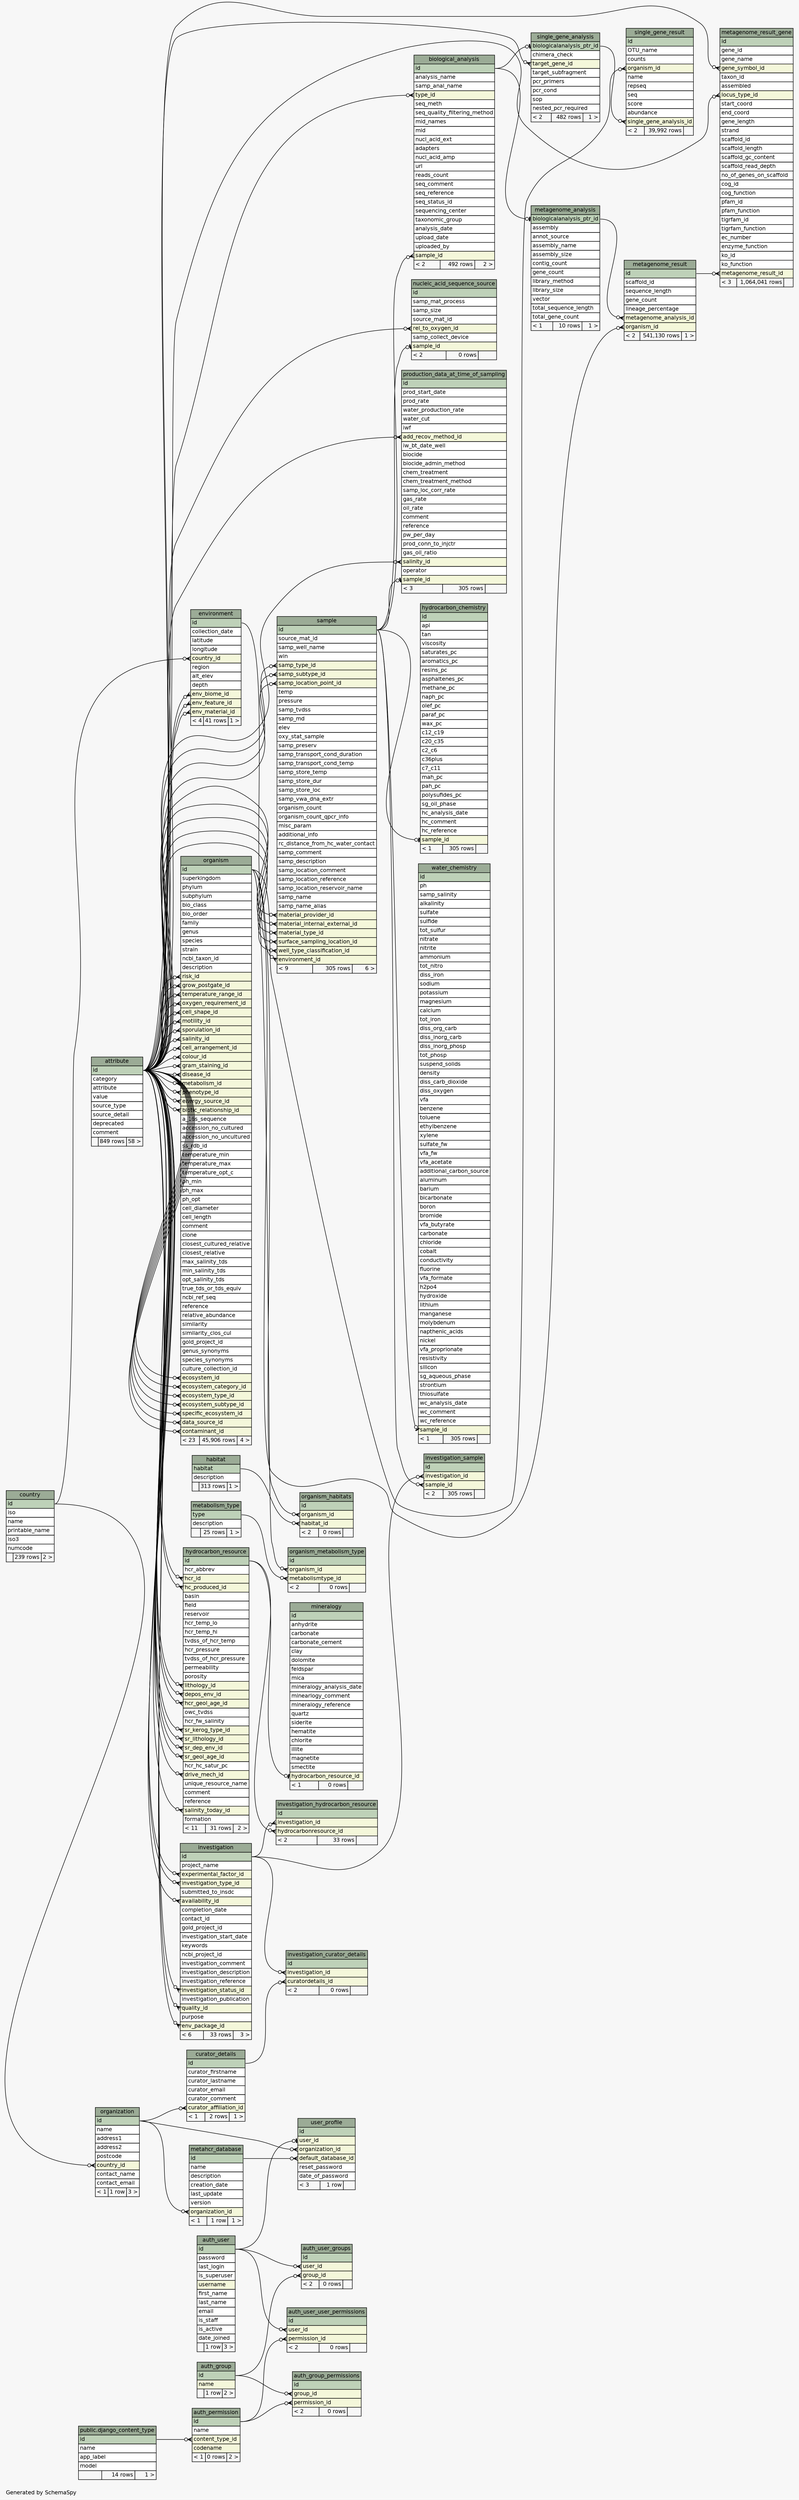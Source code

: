 // dot 2.38.0 on Windows 7 6.1
// SchemaSpy rev 590
digraph "largeRelationshipsDiagram" {
  graph [
    rankdir="RL"
    bgcolor="#f7f7f7"
    label="\nGenerated by SchemaSpy"
    labeljust="l"
    nodesep="0.18"
    ranksep="0.46"
    fontname="Helvetica"
    fontsize="11"
  ];
  node [
    fontname="Helvetica"
    fontsize="11"
    shape="plaintext"
  ];
  edge [
    arrowsize="0.8"
  ];
  "attribute" [
    label=<
    <TABLE BORDER="0" CELLBORDER="1" CELLSPACING="0" BGCOLOR="#ffffff">
      <TR><TD COLSPAN="3" BGCOLOR="#9bab96" ALIGN="CENTER">attribute</TD></TR>
      <TR><TD PORT="id" COLSPAN="3" BGCOLOR="#bed1b8" ALIGN="LEFT">id</TD></TR>
      <TR><TD PORT="category" COLSPAN="3" ALIGN="LEFT">category</TD></TR>
      <TR><TD PORT="attribute" COLSPAN="3" ALIGN="LEFT">attribute</TD></TR>
      <TR><TD PORT="value" COLSPAN="3" ALIGN="LEFT">value</TD></TR>
      <TR><TD PORT="source_type" COLSPAN="3" ALIGN="LEFT">source_type</TD></TR>
      <TR><TD PORT="source_detail" COLSPAN="3" ALIGN="LEFT">source_detail</TD></TR>
      <TR><TD PORT="deprecated" COLSPAN="3" ALIGN="LEFT">deprecated</TD></TR>
      <TR><TD PORT="comment" COLSPAN="3" ALIGN="LEFT">comment</TD></TR>
      <TR><TD ALIGN="LEFT" BGCOLOR="#f7f7f7">  </TD><TD ALIGN="RIGHT" BGCOLOR="#f7f7f7">849 rows</TD><TD ALIGN="RIGHT" BGCOLOR="#f7f7f7">58 &gt;</TD></TR>
    </TABLE>>
    URL="tables/attribute.html"
    tooltip="attribute"
  ];
  "auth_group" [
    label=<
    <TABLE BORDER="0" CELLBORDER="1" CELLSPACING="0" BGCOLOR="#ffffff">
      <TR><TD COLSPAN="3" BGCOLOR="#9bab96" ALIGN="CENTER">auth_group</TD></TR>
      <TR><TD PORT="id" COLSPAN="3" BGCOLOR="#bed1b8" ALIGN="LEFT">id</TD></TR>
      <TR><TD PORT="name" COLSPAN="3" BGCOLOR="#f4f7da" ALIGN="LEFT">name</TD></TR>
      <TR><TD ALIGN="LEFT" BGCOLOR="#f7f7f7">  </TD><TD ALIGN="RIGHT" BGCOLOR="#f7f7f7">1 row</TD><TD ALIGN="RIGHT" BGCOLOR="#f7f7f7">2 &gt;</TD></TR>
    </TABLE>>
    URL="tables/auth_group.html"
    tooltip="auth_group"
  ];
  "auth_group_permissions" [
    label=<
    <TABLE BORDER="0" CELLBORDER="1" CELLSPACING="0" BGCOLOR="#ffffff">
      <TR><TD COLSPAN="3" BGCOLOR="#9bab96" ALIGN="CENTER">auth_group_permissions</TD></TR>
      <TR><TD PORT="id" COLSPAN="3" BGCOLOR="#bed1b8" ALIGN="LEFT">id</TD></TR>
      <TR><TD PORT="group_id" COLSPAN="3" BGCOLOR="#f4f7da" ALIGN="LEFT">group_id</TD></TR>
      <TR><TD PORT="permission_id" COLSPAN="3" BGCOLOR="#f4f7da" ALIGN="LEFT">permission_id</TD></TR>
      <TR><TD ALIGN="LEFT" BGCOLOR="#f7f7f7">&lt; 2</TD><TD ALIGN="RIGHT" BGCOLOR="#f7f7f7">0 rows</TD><TD ALIGN="RIGHT" BGCOLOR="#f7f7f7">  </TD></TR>
    </TABLE>>
    URL="tables/auth_group_permissions.html"
    tooltip="auth_group_permissions"
  ];
  "auth_permission" [
    label=<
    <TABLE BORDER="0" CELLBORDER="1" CELLSPACING="0" BGCOLOR="#ffffff">
      <TR><TD COLSPAN="3" BGCOLOR="#9bab96" ALIGN="CENTER">auth_permission</TD></TR>
      <TR><TD PORT="id" COLSPAN="3" BGCOLOR="#bed1b8" ALIGN="LEFT">id</TD></TR>
      <TR><TD PORT="name" COLSPAN="3" ALIGN="LEFT">name</TD></TR>
      <TR><TD PORT="content_type_id" COLSPAN="3" BGCOLOR="#f4f7da" ALIGN="LEFT">content_type_id</TD></TR>
      <TR><TD PORT="codename" COLSPAN="3" BGCOLOR="#f4f7da" ALIGN="LEFT">codename</TD></TR>
      <TR><TD ALIGN="LEFT" BGCOLOR="#f7f7f7">&lt; 1</TD><TD ALIGN="RIGHT" BGCOLOR="#f7f7f7">0 rows</TD><TD ALIGN="RIGHT" BGCOLOR="#f7f7f7">2 &gt;</TD></TR>
    </TABLE>>
    URL="tables/auth_permission.html"
    tooltip="auth_permission"
  ];
  "auth_user" [
    label=<
    <TABLE BORDER="0" CELLBORDER="1" CELLSPACING="0" BGCOLOR="#ffffff">
      <TR><TD COLSPAN="3" BGCOLOR="#9bab96" ALIGN="CENTER">auth_user</TD></TR>
      <TR><TD PORT="id" COLSPAN="3" BGCOLOR="#bed1b8" ALIGN="LEFT">id</TD></TR>
      <TR><TD PORT="password" COLSPAN="3" ALIGN="LEFT">password</TD></TR>
      <TR><TD PORT="last_login" COLSPAN="3" ALIGN="LEFT">last_login</TD></TR>
      <TR><TD PORT="is_superuser" COLSPAN="3" ALIGN="LEFT">is_superuser</TD></TR>
      <TR><TD PORT="username" COLSPAN="3" BGCOLOR="#f4f7da" ALIGN="LEFT">username</TD></TR>
      <TR><TD PORT="first_name" COLSPAN="3" ALIGN="LEFT">first_name</TD></TR>
      <TR><TD PORT="last_name" COLSPAN="3" ALIGN="LEFT">last_name</TD></TR>
      <TR><TD PORT="email" COLSPAN="3" ALIGN="LEFT">email</TD></TR>
      <TR><TD PORT="is_staff" COLSPAN="3" ALIGN="LEFT">is_staff</TD></TR>
      <TR><TD PORT="is_active" COLSPAN="3" ALIGN="LEFT">is_active</TD></TR>
      <TR><TD PORT="date_joined" COLSPAN="3" ALIGN="LEFT">date_joined</TD></TR>
      <TR><TD ALIGN="LEFT" BGCOLOR="#f7f7f7">  </TD><TD ALIGN="RIGHT" BGCOLOR="#f7f7f7">1 row</TD><TD ALIGN="RIGHT" BGCOLOR="#f7f7f7">3 &gt;</TD></TR>
    </TABLE>>
    URL="tables/auth_user.html"
    tooltip="auth_user"
  ];
  "auth_user_groups" [
    label=<
    <TABLE BORDER="0" CELLBORDER="1" CELLSPACING="0" BGCOLOR="#ffffff">
      <TR><TD COLSPAN="3" BGCOLOR="#9bab96" ALIGN="CENTER">auth_user_groups</TD></TR>
      <TR><TD PORT="id" COLSPAN="3" BGCOLOR="#bed1b8" ALIGN="LEFT">id</TD></TR>
      <TR><TD PORT="user_id" COLSPAN="3" BGCOLOR="#f4f7da" ALIGN="LEFT">user_id</TD></TR>
      <TR><TD PORT="group_id" COLSPAN="3" BGCOLOR="#f4f7da" ALIGN="LEFT">group_id</TD></TR>
      <TR><TD ALIGN="LEFT" BGCOLOR="#f7f7f7">&lt; 2</TD><TD ALIGN="RIGHT" BGCOLOR="#f7f7f7">0 rows</TD><TD ALIGN="RIGHT" BGCOLOR="#f7f7f7">  </TD></TR>
    </TABLE>>
    URL="tables/auth_user_groups.html"
    tooltip="auth_user_groups"
  ];
  "auth_user_user_permissions" [
    label=<
    <TABLE BORDER="0" CELLBORDER="1" CELLSPACING="0" BGCOLOR="#ffffff">
      <TR><TD COLSPAN="3" BGCOLOR="#9bab96" ALIGN="CENTER">auth_user_user_permissions</TD></TR>
      <TR><TD PORT="id" COLSPAN="3" BGCOLOR="#bed1b8" ALIGN="LEFT">id</TD></TR>
      <TR><TD PORT="user_id" COLSPAN="3" BGCOLOR="#f4f7da" ALIGN="LEFT">user_id</TD></TR>
      <TR><TD PORT="permission_id" COLSPAN="3" BGCOLOR="#f4f7da" ALIGN="LEFT">permission_id</TD></TR>
      <TR><TD ALIGN="LEFT" BGCOLOR="#f7f7f7">&lt; 2</TD><TD ALIGN="RIGHT" BGCOLOR="#f7f7f7">0 rows</TD><TD ALIGN="RIGHT" BGCOLOR="#f7f7f7">  </TD></TR>
    </TABLE>>
    URL="tables/auth_user_user_permissions.html"
    tooltip="auth_user_user_permissions"
  ];
  "biological_analysis" [
    label=<
    <TABLE BORDER="0" CELLBORDER="1" CELLSPACING="0" BGCOLOR="#ffffff">
      <TR><TD COLSPAN="3" BGCOLOR="#9bab96" ALIGN="CENTER">biological_analysis</TD></TR>
      <TR><TD PORT="id" COLSPAN="3" BGCOLOR="#bed1b8" ALIGN="LEFT">id</TD></TR>
      <TR><TD PORT="analysis_name" COLSPAN="3" ALIGN="LEFT">analysis_name</TD></TR>
      <TR><TD PORT="samp_anal_name" COLSPAN="3" ALIGN="LEFT">samp_anal_name</TD></TR>
      <TR><TD PORT="type_id" COLSPAN="3" BGCOLOR="#f4f7da" ALIGN="LEFT">type_id</TD></TR>
      <TR><TD PORT="seq_meth" COLSPAN="3" ALIGN="LEFT">seq_meth</TD></TR>
      <TR><TD PORT="seq_quality_filtering_method" COLSPAN="3" ALIGN="LEFT">seq_quality_filtering_method</TD></TR>
      <TR><TD PORT="mid_names" COLSPAN="3" ALIGN="LEFT">mid_names</TD></TR>
      <TR><TD PORT="mid" COLSPAN="3" ALIGN="LEFT">mid</TD></TR>
      <TR><TD PORT="nucl_acid_ext" COLSPAN="3" ALIGN="LEFT">nucl_acid_ext</TD></TR>
      <TR><TD PORT="adapters" COLSPAN="3" ALIGN="LEFT">adapters</TD></TR>
      <TR><TD PORT="nucl_acid_amp" COLSPAN="3" ALIGN="LEFT">nucl_acid_amp</TD></TR>
      <TR><TD PORT="url" COLSPAN="3" ALIGN="LEFT">url</TD></TR>
      <TR><TD PORT="reads_count" COLSPAN="3" ALIGN="LEFT">reads_count</TD></TR>
      <TR><TD PORT="seq_comment" COLSPAN="3" ALIGN="LEFT">seq_comment</TD></TR>
      <TR><TD PORT="seq_reference" COLSPAN="3" ALIGN="LEFT">seq_reference</TD></TR>
      <TR><TD PORT="seq_status_id" COLSPAN="3" ALIGN="LEFT">seq_status_id</TD></TR>
      <TR><TD PORT="sequencing_center" COLSPAN="3" ALIGN="LEFT">sequencing_center</TD></TR>
      <TR><TD PORT="taxonomic_group" COLSPAN="3" ALIGN="LEFT">taxonomic_group</TD></TR>
      <TR><TD PORT="analysis_date" COLSPAN="3" ALIGN="LEFT">analysis_date</TD></TR>
      <TR><TD PORT="upload_date" COLSPAN="3" ALIGN="LEFT">upload_date</TD></TR>
      <TR><TD PORT="uploaded_by" COLSPAN="3" ALIGN="LEFT">uploaded_by</TD></TR>
      <TR><TD PORT="sample_id" COLSPAN="3" BGCOLOR="#f4f7da" ALIGN="LEFT">sample_id</TD></TR>
      <TR><TD ALIGN="LEFT" BGCOLOR="#f7f7f7">&lt; 2</TD><TD ALIGN="RIGHT" BGCOLOR="#f7f7f7">492 rows</TD><TD ALIGN="RIGHT" BGCOLOR="#f7f7f7">2 &gt;</TD></TR>
    </TABLE>>
    URL="tables/biological_analysis.html"
    tooltip="biological_analysis"
  ];
  "country" [
    label=<
    <TABLE BORDER="0" CELLBORDER="1" CELLSPACING="0" BGCOLOR="#ffffff">
      <TR><TD COLSPAN="3" BGCOLOR="#9bab96" ALIGN="CENTER">country</TD></TR>
      <TR><TD PORT="id" COLSPAN="3" BGCOLOR="#bed1b8" ALIGN="LEFT">id</TD></TR>
      <TR><TD PORT="iso" COLSPAN="3" ALIGN="LEFT">iso</TD></TR>
      <TR><TD PORT="name" COLSPAN="3" ALIGN="LEFT">name</TD></TR>
      <TR><TD PORT="printable_name" COLSPAN="3" ALIGN="LEFT">printable_name</TD></TR>
      <TR><TD PORT="iso3" COLSPAN="3" ALIGN="LEFT">iso3</TD></TR>
      <TR><TD PORT="numcode" COLSPAN="3" ALIGN="LEFT">numcode</TD></TR>
      <TR><TD ALIGN="LEFT" BGCOLOR="#f7f7f7">  </TD><TD ALIGN="RIGHT" BGCOLOR="#f7f7f7">239 rows</TD><TD ALIGN="RIGHT" BGCOLOR="#f7f7f7">2 &gt;</TD></TR>
    </TABLE>>
    URL="tables/country.html"
    tooltip="country"
  ];
  "curator_details" [
    label=<
    <TABLE BORDER="0" CELLBORDER="1" CELLSPACING="0" BGCOLOR="#ffffff">
      <TR><TD COLSPAN="3" BGCOLOR="#9bab96" ALIGN="CENTER">curator_details</TD></TR>
      <TR><TD PORT="id" COLSPAN="3" BGCOLOR="#bed1b8" ALIGN="LEFT">id</TD></TR>
      <TR><TD PORT="curator_firstname" COLSPAN="3" ALIGN="LEFT">curator_firstname</TD></TR>
      <TR><TD PORT="curator_lastname" COLSPAN="3" ALIGN="LEFT">curator_lastname</TD></TR>
      <TR><TD PORT="curator_email" COLSPAN="3" ALIGN="LEFT">curator_email</TD></TR>
      <TR><TD PORT="curator_comment" COLSPAN="3" ALIGN="LEFT">curator_comment</TD></TR>
      <TR><TD PORT="curator_affiliation_id" COLSPAN="3" BGCOLOR="#f4f7da" ALIGN="LEFT">curator_affiliation_id</TD></TR>
      <TR><TD ALIGN="LEFT" BGCOLOR="#f7f7f7">&lt; 1</TD><TD ALIGN="RIGHT" BGCOLOR="#f7f7f7">2 rows</TD><TD ALIGN="RIGHT" BGCOLOR="#f7f7f7">1 &gt;</TD></TR>
    </TABLE>>
    URL="tables/curator_details.html"
    tooltip="curator_details"
  ];
  "public.django_content_type" [
    label=<
    <TABLE BORDER="0" CELLBORDER="1" CELLSPACING="0" BGCOLOR="#ffffff">
      <TR><TD COLSPAN="3" BGCOLOR="#9bab96" ALIGN="CENTER">public.django_content_type</TD></TR>
      <TR><TD PORT="id" COLSPAN="3" BGCOLOR="#bed1b8" ALIGN="LEFT">id</TD></TR>
      <TR><TD PORT="name" COLSPAN="3" ALIGN="LEFT">name</TD></TR>
      <TR><TD PORT="app_label" COLSPAN="3" ALIGN="LEFT">app_label</TD></TR>
      <TR><TD PORT="model" COLSPAN="3" ALIGN="LEFT">model</TD></TR>
      <TR><TD ALIGN="LEFT" BGCOLOR="#f7f7f7">  </TD><TD ALIGN="RIGHT" BGCOLOR="#f7f7f7">14 rows</TD><TD ALIGN="RIGHT" BGCOLOR="#f7f7f7">1 &gt;</TD></TR>
    </TABLE>>
    tooltip="public.django_content_type"
  ];
  "environment" [
    label=<
    <TABLE BORDER="0" CELLBORDER="1" CELLSPACING="0" BGCOLOR="#ffffff">
      <TR><TD COLSPAN="3" BGCOLOR="#9bab96" ALIGN="CENTER">environment</TD></TR>
      <TR><TD PORT="id" COLSPAN="3" BGCOLOR="#bed1b8" ALIGN="LEFT">id</TD></TR>
      <TR><TD PORT="collection_date" COLSPAN="3" ALIGN="LEFT">collection_date</TD></TR>
      <TR><TD PORT="latitude" COLSPAN="3" ALIGN="LEFT">latitude</TD></TR>
      <TR><TD PORT="longitude" COLSPAN="3" ALIGN="LEFT">longitude</TD></TR>
      <TR><TD PORT="country_id" COLSPAN="3" BGCOLOR="#f4f7da" ALIGN="LEFT">country_id</TD></TR>
      <TR><TD PORT="region" COLSPAN="3" ALIGN="LEFT">region</TD></TR>
      <TR><TD PORT="alt_elev" COLSPAN="3" ALIGN="LEFT">alt_elev</TD></TR>
      <TR><TD PORT="depth" COLSPAN="3" ALIGN="LEFT">depth</TD></TR>
      <TR><TD PORT="env_biome_id" COLSPAN="3" BGCOLOR="#f4f7da" ALIGN="LEFT">env_biome_id</TD></TR>
      <TR><TD PORT="env_feature_id" COLSPAN="3" BGCOLOR="#f4f7da" ALIGN="LEFT">env_feature_id</TD></TR>
      <TR><TD PORT="env_material_id" COLSPAN="3" BGCOLOR="#f4f7da" ALIGN="LEFT">env_material_id</TD></TR>
      <TR><TD ALIGN="LEFT" BGCOLOR="#f7f7f7">&lt; 4</TD><TD ALIGN="RIGHT" BGCOLOR="#f7f7f7">41 rows</TD><TD ALIGN="RIGHT" BGCOLOR="#f7f7f7">1 &gt;</TD></TR>
    </TABLE>>
    URL="tables/environment.html"
    tooltip="environment"
  ];
  "habitat" [
    label=<
    <TABLE BORDER="0" CELLBORDER="1" CELLSPACING="0" BGCOLOR="#ffffff">
      <TR><TD COLSPAN="3" BGCOLOR="#9bab96" ALIGN="CENTER">habitat</TD></TR>
      <TR><TD PORT="habitat" COLSPAN="3" BGCOLOR="#bed1b8" ALIGN="LEFT">habitat</TD></TR>
      <TR><TD PORT="description" COLSPAN="3" ALIGN="LEFT">description</TD></TR>
      <TR><TD ALIGN="LEFT" BGCOLOR="#f7f7f7">  </TD><TD ALIGN="RIGHT" BGCOLOR="#f7f7f7">313 rows</TD><TD ALIGN="RIGHT" BGCOLOR="#f7f7f7">1 &gt;</TD></TR>
    </TABLE>>
    URL="tables/habitat.html"
    tooltip="habitat"
  ];
  "hydrocarbon_chemistry" [
    label=<
    <TABLE BORDER="0" CELLBORDER="1" CELLSPACING="0" BGCOLOR="#ffffff">
      <TR><TD COLSPAN="3" BGCOLOR="#9bab96" ALIGN="CENTER">hydrocarbon_chemistry</TD></TR>
      <TR><TD PORT="id" COLSPAN="3" BGCOLOR="#bed1b8" ALIGN="LEFT">id</TD></TR>
      <TR><TD PORT="api" COLSPAN="3" ALIGN="LEFT">api</TD></TR>
      <TR><TD PORT="tan" COLSPAN="3" ALIGN="LEFT">tan</TD></TR>
      <TR><TD PORT="viscosity" COLSPAN="3" ALIGN="LEFT">viscosity</TD></TR>
      <TR><TD PORT="saturates_pc" COLSPAN="3" ALIGN="LEFT">saturates_pc</TD></TR>
      <TR><TD PORT="aromatics_pc" COLSPAN="3" ALIGN="LEFT">aromatics_pc</TD></TR>
      <TR><TD PORT="resins_pc" COLSPAN="3" ALIGN="LEFT">resins_pc</TD></TR>
      <TR><TD PORT="asphaltenes_pc" COLSPAN="3" ALIGN="LEFT">asphaltenes_pc</TD></TR>
      <TR><TD PORT="methane_pc" COLSPAN="3" ALIGN="LEFT">methane_pc</TD></TR>
      <TR><TD PORT="naph_pc" COLSPAN="3" ALIGN="LEFT">naph_pc</TD></TR>
      <TR><TD PORT="olef_pc" COLSPAN="3" ALIGN="LEFT">olef_pc</TD></TR>
      <TR><TD PORT="paraf_pc" COLSPAN="3" ALIGN="LEFT">paraf_pc</TD></TR>
      <TR><TD PORT="wax_pc" COLSPAN="3" ALIGN="LEFT">wax_pc</TD></TR>
      <TR><TD PORT="c12_c19" COLSPAN="3" ALIGN="LEFT">c12_c19</TD></TR>
      <TR><TD PORT="c20_c35" COLSPAN="3" ALIGN="LEFT">c20_c35</TD></TR>
      <TR><TD PORT="c2_c6" COLSPAN="3" ALIGN="LEFT">c2_c6</TD></TR>
      <TR><TD PORT="c36plus" COLSPAN="3" ALIGN="LEFT">c36plus</TD></TR>
      <TR><TD PORT="c7_c11" COLSPAN="3" ALIGN="LEFT">c7_c11</TD></TR>
      <TR><TD PORT="mah_pc" COLSPAN="3" ALIGN="LEFT">mah_pc</TD></TR>
      <TR><TD PORT="pah_pc" COLSPAN="3" ALIGN="LEFT">pah_pc</TD></TR>
      <TR><TD PORT="polysufides_pc" COLSPAN="3" ALIGN="LEFT">polysufides_pc</TD></TR>
      <TR><TD PORT="sg_oil_phase" COLSPAN="3" ALIGN="LEFT">sg_oil_phase</TD></TR>
      <TR><TD PORT="hc_analysis_date" COLSPAN="3" ALIGN="LEFT">hc_analysis_date</TD></TR>
      <TR><TD PORT="hc_comment" COLSPAN="3" ALIGN="LEFT">hc_comment</TD></TR>
      <TR><TD PORT="hc_reference" COLSPAN="3" ALIGN="LEFT">hc_reference</TD></TR>
      <TR><TD PORT="sample_id" COLSPAN="3" BGCOLOR="#f4f7da" ALIGN="LEFT">sample_id</TD></TR>
      <TR><TD ALIGN="LEFT" BGCOLOR="#f7f7f7">&lt; 1</TD><TD ALIGN="RIGHT" BGCOLOR="#f7f7f7">305 rows</TD><TD ALIGN="RIGHT" BGCOLOR="#f7f7f7">  </TD></TR>
    </TABLE>>
    URL="tables/hydrocarbon_chemistry.html"
    tooltip="hydrocarbon_chemistry"
  ];
  "hydrocarbon_resource" [
    label=<
    <TABLE BORDER="0" CELLBORDER="1" CELLSPACING="0" BGCOLOR="#ffffff">
      <TR><TD COLSPAN="3" BGCOLOR="#9bab96" ALIGN="CENTER">hydrocarbon_resource</TD></TR>
      <TR><TD PORT="id" COLSPAN="3" BGCOLOR="#bed1b8" ALIGN="LEFT">id</TD></TR>
      <TR><TD PORT="hcr_abbrev" COLSPAN="3" ALIGN="LEFT">hcr_abbrev</TD></TR>
      <TR><TD PORT="hcr_id" COLSPAN="3" BGCOLOR="#f4f7da" ALIGN="LEFT">hcr_id</TD></TR>
      <TR><TD PORT="hc_produced_id" COLSPAN="3" BGCOLOR="#f4f7da" ALIGN="LEFT">hc_produced_id</TD></TR>
      <TR><TD PORT="basin" COLSPAN="3" ALIGN="LEFT">basin</TD></TR>
      <TR><TD PORT="field" COLSPAN="3" ALIGN="LEFT">field</TD></TR>
      <TR><TD PORT="reservoir" COLSPAN="3" ALIGN="LEFT">reservoir</TD></TR>
      <TR><TD PORT="hcr_temp_lo" COLSPAN="3" ALIGN="LEFT">hcr_temp_lo</TD></TR>
      <TR><TD PORT="hcr_temp_hi" COLSPAN="3" ALIGN="LEFT">hcr_temp_hi</TD></TR>
      <TR><TD PORT="tvdss_of_hcr_temp" COLSPAN="3" ALIGN="LEFT">tvdss_of_hcr_temp</TD></TR>
      <TR><TD PORT="hcr_pressure" COLSPAN="3" ALIGN="LEFT">hcr_pressure</TD></TR>
      <TR><TD PORT="tvdss_of_hcr_pressure" COLSPAN="3" ALIGN="LEFT">tvdss_of_hcr_pressure</TD></TR>
      <TR><TD PORT="permeability" COLSPAN="3" ALIGN="LEFT">permeability</TD></TR>
      <TR><TD PORT="porosity" COLSPAN="3" ALIGN="LEFT">porosity</TD></TR>
      <TR><TD PORT="lithology_id" COLSPAN="3" BGCOLOR="#f4f7da" ALIGN="LEFT">lithology_id</TD></TR>
      <TR><TD PORT="depos_env_id" COLSPAN="3" BGCOLOR="#f4f7da" ALIGN="LEFT">depos_env_id</TD></TR>
      <TR><TD PORT="hcr_geol_age_id" COLSPAN="3" BGCOLOR="#f4f7da" ALIGN="LEFT">hcr_geol_age_id</TD></TR>
      <TR><TD PORT="owc_tvdss" COLSPAN="3" ALIGN="LEFT">owc_tvdss</TD></TR>
      <TR><TD PORT="hcr_fw_salinity" COLSPAN="3" ALIGN="LEFT">hcr_fw_salinity</TD></TR>
      <TR><TD PORT="sr_kerog_type_id" COLSPAN="3" BGCOLOR="#f4f7da" ALIGN="LEFT">sr_kerog_type_id</TD></TR>
      <TR><TD PORT="sr_lithology_id" COLSPAN="3" BGCOLOR="#f4f7da" ALIGN="LEFT">sr_lithology_id</TD></TR>
      <TR><TD PORT="sr_dep_env_id" COLSPAN="3" BGCOLOR="#f4f7da" ALIGN="LEFT">sr_dep_env_id</TD></TR>
      <TR><TD PORT="sr_geol_age_id" COLSPAN="3" BGCOLOR="#f4f7da" ALIGN="LEFT">sr_geol_age_id</TD></TR>
      <TR><TD PORT="hcr_hc_satur_pc" COLSPAN="3" ALIGN="LEFT">hcr_hc_satur_pc</TD></TR>
      <TR><TD PORT="drive_mech_id" COLSPAN="3" BGCOLOR="#f4f7da" ALIGN="LEFT">drive_mech_id</TD></TR>
      <TR><TD PORT="unique_resource_name" COLSPAN="3" ALIGN="LEFT">unique_resource_name</TD></TR>
      <TR><TD PORT="comment" COLSPAN="3" ALIGN="LEFT">comment</TD></TR>
      <TR><TD PORT="reference" COLSPAN="3" ALIGN="LEFT">reference</TD></TR>
      <TR><TD PORT="salinity_today_id" COLSPAN="3" BGCOLOR="#f4f7da" ALIGN="LEFT">salinity_today_id</TD></TR>
      <TR><TD PORT="formation" COLSPAN="3" ALIGN="LEFT">formation</TD></TR>
      <TR><TD ALIGN="LEFT" BGCOLOR="#f7f7f7">&lt; 11</TD><TD ALIGN="RIGHT" BGCOLOR="#f7f7f7">31 rows</TD><TD ALIGN="RIGHT" BGCOLOR="#f7f7f7">2 &gt;</TD></TR>
    </TABLE>>
    URL="tables/hydrocarbon_resource.html"
    tooltip="hydrocarbon_resource"
  ];
  "investigation" [
    label=<
    <TABLE BORDER="0" CELLBORDER="1" CELLSPACING="0" BGCOLOR="#ffffff">
      <TR><TD COLSPAN="3" BGCOLOR="#9bab96" ALIGN="CENTER">investigation</TD></TR>
      <TR><TD PORT="id" COLSPAN="3" BGCOLOR="#bed1b8" ALIGN="LEFT">id</TD></TR>
      <TR><TD PORT="project_name" COLSPAN="3" ALIGN="LEFT">project_name</TD></TR>
      <TR><TD PORT="experimental_factor_id" COLSPAN="3" BGCOLOR="#f4f7da" ALIGN="LEFT">experimental_factor_id</TD></TR>
      <TR><TD PORT="investigation_type_id" COLSPAN="3" BGCOLOR="#f4f7da" ALIGN="LEFT">investigation_type_id</TD></TR>
      <TR><TD PORT="submitted_to_insdc" COLSPAN="3" ALIGN="LEFT">submitted_to_insdc</TD></TR>
      <TR><TD PORT="availability_id" COLSPAN="3" BGCOLOR="#f4f7da" ALIGN="LEFT">availability_id</TD></TR>
      <TR><TD PORT="completion_date" COLSPAN="3" ALIGN="LEFT">completion_date</TD></TR>
      <TR><TD PORT="contact_id" COLSPAN="3" ALIGN="LEFT">contact_id</TD></TR>
      <TR><TD PORT="gold_project_id" COLSPAN="3" ALIGN="LEFT">gold_project_id</TD></TR>
      <TR><TD PORT="investigation_start_date" COLSPAN="3" ALIGN="LEFT">investigation_start_date</TD></TR>
      <TR><TD PORT="keywords" COLSPAN="3" ALIGN="LEFT">keywords</TD></TR>
      <TR><TD PORT="ncbi_project_id" COLSPAN="3" ALIGN="LEFT">ncbi_project_id</TD></TR>
      <TR><TD PORT="investigation_comment" COLSPAN="3" ALIGN="LEFT">investigation_comment</TD></TR>
      <TR><TD PORT="investigation_description" COLSPAN="3" ALIGN="LEFT">investigation_description</TD></TR>
      <TR><TD PORT="investigation_reference" COLSPAN="3" ALIGN="LEFT">investigation_reference</TD></TR>
      <TR><TD PORT="investigation_status_id" COLSPAN="3" BGCOLOR="#f4f7da" ALIGN="LEFT">investigation_status_id</TD></TR>
      <TR><TD PORT="investigation_publication" COLSPAN="3" ALIGN="LEFT">investigation_publication</TD></TR>
      <TR><TD PORT="quality_id" COLSPAN="3" BGCOLOR="#f4f7da" ALIGN="LEFT">quality_id</TD></TR>
      <TR><TD PORT="purpose" COLSPAN="3" ALIGN="LEFT">purpose</TD></TR>
      <TR><TD PORT="env_package_id" COLSPAN="3" BGCOLOR="#f4f7da" ALIGN="LEFT">env_package_id</TD></TR>
      <TR><TD ALIGN="LEFT" BGCOLOR="#f7f7f7">&lt; 6</TD><TD ALIGN="RIGHT" BGCOLOR="#f7f7f7">33 rows</TD><TD ALIGN="RIGHT" BGCOLOR="#f7f7f7">3 &gt;</TD></TR>
    </TABLE>>
    URL="tables/investigation.html"
    tooltip="investigation"
  ];
  "investigation_curator_details" [
    label=<
    <TABLE BORDER="0" CELLBORDER="1" CELLSPACING="0" BGCOLOR="#ffffff">
      <TR><TD COLSPAN="3" BGCOLOR="#9bab96" ALIGN="CENTER">investigation_curator_details</TD></TR>
      <TR><TD PORT="id" COLSPAN="3" BGCOLOR="#bed1b8" ALIGN="LEFT">id</TD></TR>
      <TR><TD PORT="investigation_id" COLSPAN="3" BGCOLOR="#f4f7da" ALIGN="LEFT">investigation_id</TD></TR>
      <TR><TD PORT="curatordetails_id" COLSPAN="3" BGCOLOR="#f4f7da" ALIGN="LEFT">curatordetails_id</TD></TR>
      <TR><TD ALIGN="LEFT" BGCOLOR="#f7f7f7">&lt; 2</TD><TD ALIGN="RIGHT" BGCOLOR="#f7f7f7">0 rows</TD><TD ALIGN="RIGHT" BGCOLOR="#f7f7f7">  </TD></TR>
    </TABLE>>
    URL="tables/investigation_curator_details.html"
    tooltip="investigation_curator_details"
  ];
  "investigation_hydrocarbon_resource" [
    label=<
    <TABLE BORDER="0" CELLBORDER="1" CELLSPACING="0" BGCOLOR="#ffffff">
      <TR><TD COLSPAN="3" BGCOLOR="#9bab96" ALIGN="CENTER">investigation_hydrocarbon_resource</TD></TR>
      <TR><TD PORT="id" COLSPAN="3" BGCOLOR="#bed1b8" ALIGN="LEFT">id</TD></TR>
      <TR><TD PORT="investigation_id" COLSPAN="3" BGCOLOR="#f4f7da" ALIGN="LEFT">investigation_id</TD></TR>
      <TR><TD PORT="hydrocarbonresource_id" COLSPAN="3" BGCOLOR="#f4f7da" ALIGN="LEFT">hydrocarbonresource_id</TD></TR>
      <TR><TD ALIGN="LEFT" BGCOLOR="#f7f7f7">&lt; 2</TD><TD ALIGN="RIGHT" BGCOLOR="#f7f7f7">33 rows</TD><TD ALIGN="RIGHT" BGCOLOR="#f7f7f7">  </TD></TR>
    </TABLE>>
    URL="tables/investigation_hydrocarbon_resource.html"
    tooltip="investigation_hydrocarbon_resource"
  ];
  "investigation_sample" [
    label=<
    <TABLE BORDER="0" CELLBORDER="1" CELLSPACING="0" BGCOLOR="#ffffff">
      <TR><TD COLSPAN="3" BGCOLOR="#9bab96" ALIGN="CENTER">investigation_sample</TD></TR>
      <TR><TD PORT="id" COLSPAN="3" BGCOLOR="#bed1b8" ALIGN="LEFT">id</TD></TR>
      <TR><TD PORT="investigation_id" COLSPAN="3" BGCOLOR="#f4f7da" ALIGN="LEFT">investigation_id</TD></TR>
      <TR><TD PORT="sample_id" COLSPAN="3" BGCOLOR="#f4f7da" ALIGN="LEFT">sample_id</TD></TR>
      <TR><TD ALIGN="LEFT" BGCOLOR="#f7f7f7">&lt; 2</TD><TD ALIGN="RIGHT" BGCOLOR="#f7f7f7">305 rows</TD><TD ALIGN="RIGHT" BGCOLOR="#f7f7f7">  </TD></TR>
    </TABLE>>
    URL="tables/investigation_sample.html"
    tooltip="investigation_sample"
  ];
  "metabolism_type" [
    label=<
    <TABLE BORDER="0" CELLBORDER="1" CELLSPACING="0" BGCOLOR="#ffffff">
      <TR><TD COLSPAN="3" BGCOLOR="#9bab96" ALIGN="CENTER">metabolism_type</TD></TR>
      <TR><TD PORT="type" COLSPAN="3" BGCOLOR="#bed1b8" ALIGN="LEFT">type</TD></TR>
      <TR><TD PORT="description" COLSPAN="3" ALIGN="LEFT">description</TD></TR>
      <TR><TD ALIGN="LEFT" BGCOLOR="#f7f7f7">  </TD><TD ALIGN="RIGHT" BGCOLOR="#f7f7f7">25 rows</TD><TD ALIGN="RIGHT" BGCOLOR="#f7f7f7">1 &gt;</TD></TR>
    </TABLE>>
    URL="tables/metabolism_type.html"
    tooltip="metabolism_type"
  ];
  "metagenome_analysis" [
    label=<
    <TABLE BORDER="0" CELLBORDER="1" CELLSPACING="0" BGCOLOR="#ffffff">
      <TR><TD COLSPAN="3" BGCOLOR="#9bab96" ALIGN="CENTER">metagenome_analysis</TD></TR>
      <TR><TD PORT="biologicalanalysis_ptr_id" COLSPAN="3" BGCOLOR="#bed1b8" ALIGN="LEFT">biologicalanalysis_ptr_id</TD></TR>
      <TR><TD PORT="assembly" COLSPAN="3" ALIGN="LEFT">assembly</TD></TR>
      <TR><TD PORT="annot_source" COLSPAN="3" ALIGN="LEFT">annot_source</TD></TR>
      <TR><TD PORT="assembly_name" COLSPAN="3" ALIGN="LEFT">assembly_name</TD></TR>
      <TR><TD PORT="assembly_size" COLSPAN="3" ALIGN="LEFT">assembly_size</TD></TR>
      <TR><TD PORT="contig_count" COLSPAN="3" ALIGN="LEFT">contig_count</TD></TR>
      <TR><TD PORT="gene_count" COLSPAN="3" ALIGN="LEFT">gene_count</TD></TR>
      <TR><TD PORT="library_method" COLSPAN="3" ALIGN="LEFT">library_method</TD></TR>
      <TR><TD PORT="library_size" COLSPAN="3" ALIGN="LEFT">library_size</TD></TR>
      <TR><TD PORT="vector" COLSPAN="3" ALIGN="LEFT">vector</TD></TR>
      <TR><TD PORT="total_sequence_length" COLSPAN="3" ALIGN="LEFT">total_sequence_length</TD></TR>
      <TR><TD PORT="total_gene_count" COLSPAN="3" ALIGN="LEFT">total_gene_count</TD></TR>
      <TR><TD ALIGN="LEFT" BGCOLOR="#f7f7f7">&lt; 1</TD><TD ALIGN="RIGHT" BGCOLOR="#f7f7f7">10 rows</TD><TD ALIGN="RIGHT" BGCOLOR="#f7f7f7">1 &gt;</TD></TR>
    </TABLE>>
    URL="tables/metagenome_analysis.html"
    tooltip="metagenome_analysis"
  ];
  "metagenome_result" [
    label=<
    <TABLE BORDER="0" CELLBORDER="1" CELLSPACING="0" BGCOLOR="#ffffff">
      <TR><TD COLSPAN="3" BGCOLOR="#9bab96" ALIGN="CENTER">metagenome_result</TD></TR>
      <TR><TD PORT="id" COLSPAN="3" BGCOLOR="#bed1b8" ALIGN="LEFT">id</TD></TR>
      <TR><TD PORT="scaffold_id" COLSPAN="3" ALIGN="LEFT">scaffold_id</TD></TR>
      <TR><TD PORT="sequence_length" COLSPAN="3" ALIGN="LEFT">sequence_length</TD></TR>
      <TR><TD PORT="gene_count" COLSPAN="3" ALIGN="LEFT">gene_count</TD></TR>
      <TR><TD PORT="lineage_percentage" COLSPAN="3" ALIGN="LEFT">lineage_percentage</TD></TR>
      <TR><TD PORT="metagenome_analysis_id" COLSPAN="3" BGCOLOR="#f4f7da" ALIGN="LEFT">metagenome_analysis_id</TD></TR>
      <TR><TD PORT="organism_id" COLSPAN="3" BGCOLOR="#f4f7da" ALIGN="LEFT">organism_id</TD></TR>
      <TR><TD ALIGN="LEFT" BGCOLOR="#f7f7f7">&lt; 2</TD><TD ALIGN="RIGHT" BGCOLOR="#f7f7f7">541,130 rows</TD><TD ALIGN="RIGHT" BGCOLOR="#f7f7f7">1 &gt;</TD></TR>
    </TABLE>>
    URL="tables/metagenome_result.html"
    tooltip="metagenome_result"
  ];
  "metagenome_result_gene" [
    label=<
    <TABLE BORDER="0" CELLBORDER="1" CELLSPACING="0" BGCOLOR="#ffffff">
      <TR><TD COLSPAN="3" BGCOLOR="#9bab96" ALIGN="CENTER">metagenome_result_gene</TD></TR>
      <TR><TD PORT="id" COLSPAN="3" BGCOLOR="#bed1b8" ALIGN="LEFT">id</TD></TR>
      <TR><TD PORT="gene_id" COLSPAN="3" ALIGN="LEFT">gene_id</TD></TR>
      <TR><TD PORT="gene_name" COLSPAN="3" ALIGN="LEFT">gene_name</TD></TR>
      <TR><TD PORT="gene_symbol_id" COLSPAN="3" BGCOLOR="#f4f7da" ALIGN="LEFT">gene_symbol_id</TD></TR>
      <TR><TD PORT="taxon_id" COLSPAN="3" ALIGN="LEFT">taxon_id</TD></TR>
      <TR><TD PORT="assembled" COLSPAN="3" ALIGN="LEFT">assembled</TD></TR>
      <TR><TD PORT="locus_type_id" COLSPAN="3" BGCOLOR="#f4f7da" ALIGN="LEFT">locus_type_id</TD></TR>
      <TR><TD PORT="start_coord" COLSPAN="3" ALIGN="LEFT">start_coord</TD></TR>
      <TR><TD PORT="end_coord" COLSPAN="3" ALIGN="LEFT">end_coord</TD></TR>
      <TR><TD PORT="gene_length" COLSPAN="3" ALIGN="LEFT">gene_length</TD></TR>
      <TR><TD PORT="strand" COLSPAN="3" ALIGN="LEFT">strand</TD></TR>
      <TR><TD PORT="scaffold_id" COLSPAN="3" ALIGN="LEFT">scaffold_id</TD></TR>
      <TR><TD PORT="scaffold_length" COLSPAN="3" ALIGN="LEFT">scaffold_length</TD></TR>
      <TR><TD PORT="scaffold_gc_content" COLSPAN="3" ALIGN="LEFT">scaffold_gc_content</TD></TR>
      <TR><TD PORT="scaffold_read_depth" COLSPAN="3" ALIGN="LEFT">scaffold_read_depth</TD></TR>
      <TR><TD PORT="no_of_genes_on_scaffold" COLSPAN="3" ALIGN="LEFT">no_of_genes_on_scaffold</TD></TR>
      <TR><TD PORT="cog_id" COLSPAN="3" ALIGN="LEFT">cog_id</TD></TR>
      <TR><TD PORT="cog_function" COLSPAN="3" ALIGN="LEFT">cog_function</TD></TR>
      <TR><TD PORT="pfam_id" COLSPAN="3" ALIGN="LEFT">pfam_id</TD></TR>
      <TR><TD PORT="pfam_function" COLSPAN="3" ALIGN="LEFT">pfam_function</TD></TR>
      <TR><TD PORT="tigrfam_id" COLSPAN="3" ALIGN="LEFT">tigrfam_id</TD></TR>
      <TR><TD PORT="tigrfam_function" COLSPAN="3" ALIGN="LEFT">tigrfam_function</TD></TR>
      <TR><TD PORT="ec_number" COLSPAN="3" ALIGN="LEFT">ec_number</TD></TR>
      <TR><TD PORT="enzyme_function" COLSPAN="3" ALIGN="LEFT">enzyme_function</TD></TR>
      <TR><TD PORT="ko_id" COLSPAN="3" ALIGN="LEFT">ko_id</TD></TR>
      <TR><TD PORT="ko_function" COLSPAN="3" ALIGN="LEFT">ko_function</TD></TR>
      <TR><TD PORT="metagenome_result_id" COLSPAN="3" BGCOLOR="#f4f7da" ALIGN="LEFT">metagenome_result_id</TD></TR>
      <TR><TD ALIGN="LEFT" BGCOLOR="#f7f7f7">&lt; 3</TD><TD ALIGN="RIGHT" BGCOLOR="#f7f7f7">1,064,041 rows</TD><TD ALIGN="RIGHT" BGCOLOR="#f7f7f7">  </TD></TR>
    </TABLE>>
    URL="tables/metagenome_result_gene.html"
    tooltip="metagenome_result_gene"
  ];
  "metahcr_database" [
    label=<
    <TABLE BORDER="0" CELLBORDER="1" CELLSPACING="0" BGCOLOR="#ffffff">
      <TR><TD COLSPAN="3" BGCOLOR="#9bab96" ALIGN="CENTER">metahcr_database</TD></TR>
      <TR><TD PORT="id" COLSPAN="3" BGCOLOR="#bed1b8" ALIGN="LEFT">id</TD></TR>
      <TR><TD PORT="name" COLSPAN="3" ALIGN="LEFT">name</TD></TR>
      <TR><TD PORT="description" COLSPAN="3" ALIGN="LEFT">description</TD></TR>
      <TR><TD PORT="creation_date" COLSPAN="3" ALIGN="LEFT">creation_date</TD></TR>
      <TR><TD PORT="last_update" COLSPAN="3" ALIGN="LEFT">last_update</TD></TR>
      <TR><TD PORT="version" COLSPAN="3" ALIGN="LEFT">version</TD></TR>
      <TR><TD PORT="organization_id" COLSPAN="3" BGCOLOR="#f4f7da" ALIGN="LEFT">organization_id</TD></TR>
      <TR><TD ALIGN="LEFT" BGCOLOR="#f7f7f7">&lt; 1</TD><TD ALIGN="RIGHT" BGCOLOR="#f7f7f7">1 row</TD><TD ALIGN="RIGHT" BGCOLOR="#f7f7f7">1 &gt;</TD></TR>
    </TABLE>>
    URL="tables/metahcr_database.html"
    tooltip="metahcr_database"
  ];
  "mineralogy" [
    label=<
    <TABLE BORDER="0" CELLBORDER="1" CELLSPACING="0" BGCOLOR="#ffffff">
      <TR><TD COLSPAN="3" BGCOLOR="#9bab96" ALIGN="CENTER">mineralogy</TD></TR>
      <TR><TD PORT="id" COLSPAN="3" BGCOLOR="#bed1b8" ALIGN="LEFT">id</TD></TR>
      <TR><TD PORT="anhydrite" COLSPAN="3" ALIGN="LEFT">anhydrite</TD></TR>
      <TR><TD PORT="carbonate" COLSPAN="3" ALIGN="LEFT">carbonate</TD></TR>
      <TR><TD PORT="carbonate_cement" COLSPAN="3" ALIGN="LEFT">carbonate_cement</TD></TR>
      <TR><TD PORT="clay" COLSPAN="3" ALIGN="LEFT">clay</TD></TR>
      <TR><TD PORT="dolomite" COLSPAN="3" ALIGN="LEFT">dolomite</TD></TR>
      <TR><TD PORT="feldspar" COLSPAN="3" ALIGN="LEFT">feldspar</TD></TR>
      <TR><TD PORT="mica" COLSPAN="3" ALIGN="LEFT">mica</TD></TR>
      <TR><TD PORT="mineralogy_analysis_date" COLSPAN="3" ALIGN="LEFT">mineralogy_analysis_date</TD></TR>
      <TR><TD PORT="minearlogy_comment" COLSPAN="3" ALIGN="LEFT">minearlogy_comment</TD></TR>
      <TR><TD PORT="mineralogy_reference" COLSPAN="3" ALIGN="LEFT">mineralogy_reference</TD></TR>
      <TR><TD PORT="quartz" COLSPAN="3" ALIGN="LEFT">quartz</TD></TR>
      <TR><TD PORT="siderite" COLSPAN="3" ALIGN="LEFT">siderite</TD></TR>
      <TR><TD PORT="hematite" COLSPAN="3" ALIGN="LEFT">hematite</TD></TR>
      <TR><TD PORT="chlorite" COLSPAN="3" ALIGN="LEFT">chlorite</TD></TR>
      <TR><TD PORT="illite" COLSPAN="3" ALIGN="LEFT">illite</TD></TR>
      <TR><TD PORT="magnetite" COLSPAN="3" ALIGN="LEFT">magnetite</TD></TR>
      <TR><TD PORT="smectite" COLSPAN="3" ALIGN="LEFT">smectite</TD></TR>
      <TR><TD PORT="hydrocarbon_resource_id" COLSPAN="3" BGCOLOR="#f4f7da" ALIGN="LEFT">hydrocarbon_resource_id</TD></TR>
      <TR><TD ALIGN="LEFT" BGCOLOR="#f7f7f7">&lt; 1</TD><TD ALIGN="RIGHT" BGCOLOR="#f7f7f7">0 rows</TD><TD ALIGN="RIGHT" BGCOLOR="#f7f7f7">  </TD></TR>
    </TABLE>>
    URL="tables/mineralogy.html"
    tooltip="mineralogy"
  ];
  "nucleic_acid_sequence_source" [
    label=<
    <TABLE BORDER="0" CELLBORDER="1" CELLSPACING="0" BGCOLOR="#ffffff">
      <TR><TD COLSPAN="3" BGCOLOR="#9bab96" ALIGN="CENTER">nucleic_acid_sequence_source</TD></TR>
      <TR><TD PORT="id" COLSPAN="3" BGCOLOR="#bed1b8" ALIGN="LEFT">id</TD></TR>
      <TR><TD PORT="samp_mat_process" COLSPAN="3" ALIGN="LEFT">samp_mat_process</TD></TR>
      <TR><TD PORT="samp_size" COLSPAN="3" ALIGN="LEFT">samp_size</TD></TR>
      <TR><TD PORT="source_mat_id" COLSPAN="3" ALIGN="LEFT">source_mat_id</TD></TR>
      <TR><TD PORT="rel_to_oxygen_id" COLSPAN="3" BGCOLOR="#f4f7da" ALIGN="LEFT">rel_to_oxygen_id</TD></TR>
      <TR><TD PORT="samp_collect_device" COLSPAN="3" ALIGN="LEFT">samp_collect_device</TD></TR>
      <TR><TD PORT="sample_id" COLSPAN="3" BGCOLOR="#f4f7da" ALIGN="LEFT">sample_id</TD></TR>
      <TR><TD ALIGN="LEFT" BGCOLOR="#f7f7f7">&lt; 2</TD><TD ALIGN="RIGHT" BGCOLOR="#f7f7f7">0 rows</TD><TD ALIGN="RIGHT" BGCOLOR="#f7f7f7">  </TD></TR>
    </TABLE>>
    URL="tables/nucleic_acid_sequence_source.html"
    tooltip="nucleic_acid_sequence_source"
  ];
  "organism" [
    label=<
    <TABLE BORDER="0" CELLBORDER="1" CELLSPACING="0" BGCOLOR="#ffffff">
      <TR><TD COLSPAN="3" BGCOLOR="#9bab96" ALIGN="CENTER">organism</TD></TR>
      <TR><TD PORT="id" COLSPAN="3" BGCOLOR="#bed1b8" ALIGN="LEFT">id</TD></TR>
      <TR><TD PORT="superkingdom" COLSPAN="3" ALIGN="LEFT">superkingdom</TD></TR>
      <TR><TD PORT="phylum" COLSPAN="3" ALIGN="LEFT">phylum</TD></TR>
      <TR><TD PORT="subphylum" COLSPAN="3" ALIGN="LEFT">subphylum</TD></TR>
      <TR><TD PORT="bio_class" COLSPAN="3" ALIGN="LEFT">bio_class</TD></TR>
      <TR><TD PORT="bio_order" COLSPAN="3" ALIGN="LEFT">bio_order</TD></TR>
      <TR><TD PORT="family" COLSPAN="3" ALIGN="LEFT">family</TD></TR>
      <TR><TD PORT="genus" COLSPAN="3" ALIGN="LEFT">genus</TD></TR>
      <TR><TD PORT="species" COLSPAN="3" ALIGN="LEFT">species</TD></TR>
      <TR><TD PORT="strain" COLSPAN="3" ALIGN="LEFT">strain</TD></TR>
      <TR><TD PORT="ncbi_taxon_id" COLSPAN="3" ALIGN="LEFT">ncbi_taxon_id</TD></TR>
      <TR><TD PORT="description" COLSPAN="3" ALIGN="LEFT">description</TD></TR>
      <TR><TD PORT="risk_id" COLSPAN="3" BGCOLOR="#f4f7da" ALIGN="LEFT">risk_id</TD></TR>
      <TR><TD PORT="grow_postgate_id" COLSPAN="3" BGCOLOR="#f4f7da" ALIGN="LEFT">grow_postgate_id</TD></TR>
      <TR><TD PORT="temperature_range_id" COLSPAN="3" BGCOLOR="#f4f7da" ALIGN="LEFT">temperature_range_id</TD></TR>
      <TR><TD PORT="oxygen_requirement_id" COLSPAN="3" BGCOLOR="#f4f7da" ALIGN="LEFT">oxygen_requirement_id</TD></TR>
      <TR><TD PORT="cell_shape_id" COLSPAN="3" BGCOLOR="#f4f7da" ALIGN="LEFT">cell_shape_id</TD></TR>
      <TR><TD PORT="motility_id" COLSPAN="3" BGCOLOR="#f4f7da" ALIGN="LEFT">motility_id</TD></TR>
      <TR><TD PORT="sporulation_id" COLSPAN="3" BGCOLOR="#f4f7da" ALIGN="LEFT">sporulation_id</TD></TR>
      <TR><TD PORT="salinity_id" COLSPAN="3" BGCOLOR="#f4f7da" ALIGN="LEFT">salinity_id</TD></TR>
      <TR><TD PORT="cell_arrangement_id" COLSPAN="3" BGCOLOR="#f4f7da" ALIGN="LEFT">cell_arrangement_id</TD></TR>
      <TR><TD PORT="colour_id" COLSPAN="3" BGCOLOR="#f4f7da" ALIGN="LEFT">colour_id</TD></TR>
      <TR><TD PORT="gram_staining_id" COLSPAN="3" BGCOLOR="#f4f7da" ALIGN="LEFT">gram_staining_id</TD></TR>
      <TR><TD PORT="disease_id" COLSPAN="3" BGCOLOR="#f4f7da" ALIGN="LEFT">disease_id</TD></TR>
      <TR><TD PORT="metabolism_id" COLSPAN="3" BGCOLOR="#f4f7da" ALIGN="LEFT">metabolism_id</TD></TR>
      <TR><TD PORT="phenotype_id" COLSPAN="3" BGCOLOR="#f4f7da" ALIGN="LEFT">phenotype_id</TD></TR>
      <TR><TD PORT="energy_source_id" COLSPAN="3" BGCOLOR="#f4f7da" ALIGN="LEFT">energy_source_id</TD></TR>
      <TR><TD PORT="biotic_relationship_id" COLSPAN="3" BGCOLOR="#f4f7da" ALIGN="LEFT">biotic_relationship_id</TD></TR>
      <TR><TD PORT="a_16s_sequence" COLSPAN="3" ALIGN="LEFT">a_16s_sequence</TD></TR>
      <TR><TD PORT="accession_no_cultured" COLSPAN="3" ALIGN="LEFT">accession_no_cultured</TD></TR>
      <TR><TD PORT="accession_no_uncultured" COLSPAN="3" ALIGN="LEFT">accession_no_uncultured</TD></TR>
      <TR><TD PORT="ss_rdb_id" COLSPAN="3" ALIGN="LEFT">ss_rdb_id</TD></TR>
      <TR><TD PORT="temperature_min" COLSPAN="3" ALIGN="LEFT">temperature_min</TD></TR>
      <TR><TD PORT="temperature_max" COLSPAN="3" ALIGN="LEFT">temperature_max</TD></TR>
      <TR><TD PORT="temperature_opt_c" COLSPAN="3" ALIGN="LEFT">temperature_opt_c</TD></TR>
      <TR><TD PORT="ph_min" COLSPAN="3" ALIGN="LEFT">ph_min</TD></TR>
      <TR><TD PORT="ph_max" COLSPAN="3" ALIGN="LEFT">ph_max</TD></TR>
      <TR><TD PORT="ph_opt" COLSPAN="3" ALIGN="LEFT">ph_opt</TD></TR>
      <TR><TD PORT="cell_diameter" COLSPAN="3" ALIGN="LEFT">cell_diameter</TD></TR>
      <TR><TD PORT="cell_length" COLSPAN="3" ALIGN="LEFT">cell_length</TD></TR>
      <TR><TD PORT="comment" COLSPAN="3" ALIGN="LEFT">comment</TD></TR>
      <TR><TD PORT="clone" COLSPAN="3" ALIGN="LEFT">clone</TD></TR>
      <TR><TD PORT="closest_cultured_relative" COLSPAN="3" ALIGN="LEFT">closest_cultured_relative</TD></TR>
      <TR><TD PORT="closest_relative" COLSPAN="3" ALIGN="LEFT">closest_relative</TD></TR>
      <TR><TD PORT="max_salinity_tds" COLSPAN="3" ALIGN="LEFT">max_salinity_tds</TD></TR>
      <TR><TD PORT="min_salinity_tds" COLSPAN="3" ALIGN="LEFT">min_salinity_tds</TD></TR>
      <TR><TD PORT="opt_salinity_tds" COLSPAN="3" ALIGN="LEFT">opt_salinity_tds</TD></TR>
      <TR><TD PORT="true_tds_or_tds_equiv" COLSPAN="3" ALIGN="LEFT">true_tds_or_tds_equiv</TD></TR>
      <TR><TD PORT="ncbi_ref_seq" COLSPAN="3" ALIGN="LEFT">ncbi_ref_seq</TD></TR>
      <TR><TD PORT="reference" COLSPAN="3" ALIGN="LEFT">reference</TD></TR>
      <TR><TD PORT="relative_abundance" COLSPAN="3" ALIGN="LEFT">relative_abundance</TD></TR>
      <TR><TD PORT="similarity" COLSPAN="3" ALIGN="LEFT">similarity</TD></TR>
      <TR><TD PORT="similarity_clos_cul" COLSPAN="3" ALIGN="LEFT">similarity_clos_cul</TD></TR>
      <TR><TD PORT="gold_project_id" COLSPAN="3" ALIGN="LEFT">gold_project_id</TD></TR>
      <TR><TD PORT="genus_synonyms" COLSPAN="3" ALIGN="LEFT">genus_synonyms</TD></TR>
      <TR><TD PORT="species_synonyms" COLSPAN="3" ALIGN="LEFT">species_synonyms</TD></TR>
      <TR><TD PORT="culture_collection_id" COLSPAN="3" ALIGN="LEFT">culture_collection_id</TD></TR>
      <TR><TD PORT="ecosystem_id" COLSPAN="3" BGCOLOR="#f4f7da" ALIGN="LEFT">ecosystem_id</TD></TR>
      <TR><TD PORT="ecosystem_category_id" COLSPAN="3" BGCOLOR="#f4f7da" ALIGN="LEFT">ecosystem_category_id</TD></TR>
      <TR><TD PORT="ecosystem_type_id" COLSPAN="3" BGCOLOR="#f4f7da" ALIGN="LEFT">ecosystem_type_id</TD></TR>
      <TR><TD PORT="ecosystem_subtype_id" COLSPAN="3" BGCOLOR="#f4f7da" ALIGN="LEFT">ecosystem_subtype_id</TD></TR>
      <TR><TD PORT="specific_ecosystem_id" COLSPAN="3" BGCOLOR="#f4f7da" ALIGN="LEFT">specific_ecosystem_id</TD></TR>
      <TR><TD PORT="data_source_id" COLSPAN="3" BGCOLOR="#f4f7da" ALIGN="LEFT">data_source_id</TD></TR>
      <TR><TD PORT="contaminant_id" COLSPAN="3" BGCOLOR="#f4f7da" ALIGN="LEFT">contaminant_id</TD></TR>
      <TR><TD ALIGN="LEFT" BGCOLOR="#f7f7f7">&lt; 23</TD><TD ALIGN="RIGHT" BGCOLOR="#f7f7f7">45,906 rows</TD><TD ALIGN="RIGHT" BGCOLOR="#f7f7f7">4 &gt;</TD></TR>
    </TABLE>>
    URL="tables/organism.html"
    tooltip="organism"
  ];
  "organism_habitats" [
    label=<
    <TABLE BORDER="0" CELLBORDER="1" CELLSPACING="0" BGCOLOR="#ffffff">
      <TR><TD COLSPAN="3" BGCOLOR="#9bab96" ALIGN="CENTER">organism_habitats</TD></TR>
      <TR><TD PORT="id" COLSPAN="3" BGCOLOR="#bed1b8" ALIGN="LEFT">id</TD></TR>
      <TR><TD PORT="organism_id" COLSPAN="3" BGCOLOR="#f4f7da" ALIGN="LEFT">organism_id</TD></TR>
      <TR><TD PORT="habitat_id" COLSPAN="3" BGCOLOR="#f4f7da" ALIGN="LEFT">habitat_id</TD></TR>
      <TR><TD ALIGN="LEFT" BGCOLOR="#f7f7f7">&lt; 2</TD><TD ALIGN="RIGHT" BGCOLOR="#f7f7f7">0 rows</TD><TD ALIGN="RIGHT" BGCOLOR="#f7f7f7">  </TD></TR>
    </TABLE>>
    URL="tables/organism_habitats.html"
    tooltip="organism_habitats"
  ];
  "organism_metabolism_type" [
    label=<
    <TABLE BORDER="0" CELLBORDER="1" CELLSPACING="0" BGCOLOR="#ffffff">
      <TR><TD COLSPAN="3" BGCOLOR="#9bab96" ALIGN="CENTER">organism_metabolism_type</TD></TR>
      <TR><TD PORT="id" COLSPAN="3" BGCOLOR="#bed1b8" ALIGN="LEFT">id</TD></TR>
      <TR><TD PORT="organism_id" COLSPAN="3" BGCOLOR="#f4f7da" ALIGN="LEFT">organism_id</TD></TR>
      <TR><TD PORT="metabolismtype_id" COLSPAN="3" BGCOLOR="#f4f7da" ALIGN="LEFT">metabolismtype_id</TD></TR>
      <TR><TD ALIGN="LEFT" BGCOLOR="#f7f7f7">&lt; 2</TD><TD ALIGN="RIGHT" BGCOLOR="#f7f7f7">0 rows</TD><TD ALIGN="RIGHT" BGCOLOR="#f7f7f7">  </TD></TR>
    </TABLE>>
    URL="tables/organism_metabolism_type.html"
    tooltip="organism_metabolism_type"
  ];
  "organization" [
    label=<
    <TABLE BORDER="0" CELLBORDER="1" CELLSPACING="0" BGCOLOR="#ffffff">
      <TR><TD COLSPAN="3" BGCOLOR="#9bab96" ALIGN="CENTER">organization</TD></TR>
      <TR><TD PORT="id" COLSPAN="3" BGCOLOR="#bed1b8" ALIGN="LEFT">id</TD></TR>
      <TR><TD PORT="name" COLSPAN="3" ALIGN="LEFT">name</TD></TR>
      <TR><TD PORT="address1" COLSPAN="3" ALIGN="LEFT">address1</TD></TR>
      <TR><TD PORT="address2" COLSPAN="3" ALIGN="LEFT">address2</TD></TR>
      <TR><TD PORT="postcode" COLSPAN="3" ALIGN="LEFT">postcode</TD></TR>
      <TR><TD PORT="country_id" COLSPAN="3" BGCOLOR="#f4f7da" ALIGN="LEFT">country_id</TD></TR>
      <TR><TD PORT="contact_name" COLSPAN="3" ALIGN="LEFT">contact_name</TD></TR>
      <TR><TD PORT="contact_email" COLSPAN="3" ALIGN="LEFT">contact_email</TD></TR>
      <TR><TD ALIGN="LEFT" BGCOLOR="#f7f7f7">&lt; 1</TD><TD ALIGN="RIGHT" BGCOLOR="#f7f7f7">1 row</TD><TD ALIGN="RIGHT" BGCOLOR="#f7f7f7">3 &gt;</TD></TR>
    </TABLE>>
    URL="tables/organization.html"
    tooltip="organization"
  ];
  "production_data_at_time_of_sampling" [
    label=<
    <TABLE BORDER="0" CELLBORDER="1" CELLSPACING="0" BGCOLOR="#ffffff">
      <TR><TD COLSPAN="3" BGCOLOR="#9bab96" ALIGN="CENTER">production_data_at_time_of_sampling</TD></TR>
      <TR><TD PORT="id" COLSPAN="3" BGCOLOR="#bed1b8" ALIGN="LEFT">id</TD></TR>
      <TR><TD PORT="prod_start_date" COLSPAN="3" ALIGN="LEFT">prod_start_date</TD></TR>
      <TR><TD PORT="prod_rate" COLSPAN="3" ALIGN="LEFT">prod_rate</TD></TR>
      <TR><TD PORT="water_production_rate" COLSPAN="3" ALIGN="LEFT">water_production_rate</TD></TR>
      <TR><TD PORT="water_cut" COLSPAN="3" ALIGN="LEFT">water_cut</TD></TR>
      <TR><TD PORT="iwf" COLSPAN="3" ALIGN="LEFT">iwf</TD></TR>
      <TR><TD PORT="add_recov_method_id" COLSPAN="3" BGCOLOR="#f4f7da" ALIGN="LEFT">add_recov_method_id</TD></TR>
      <TR><TD PORT="iw_bt_date_well" COLSPAN="3" ALIGN="LEFT">iw_bt_date_well</TD></TR>
      <TR><TD PORT="biocide" COLSPAN="3" ALIGN="LEFT">biocide</TD></TR>
      <TR><TD PORT="biocide_admin_method" COLSPAN="3" ALIGN="LEFT">biocide_admin_method</TD></TR>
      <TR><TD PORT="chem_treatment" COLSPAN="3" ALIGN="LEFT">chem_treatment</TD></TR>
      <TR><TD PORT="chem_treatment_method" COLSPAN="3" ALIGN="LEFT">chem_treatment_method</TD></TR>
      <TR><TD PORT="samp_loc_corr_rate" COLSPAN="3" ALIGN="LEFT">samp_loc_corr_rate</TD></TR>
      <TR><TD PORT="gas_rate" COLSPAN="3" ALIGN="LEFT">gas_rate</TD></TR>
      <TR><TD PORT="oil_rate" COLSPAN="3" ALIGN="LEFT">oil_rate</TD></TR>
      <TR><TD PORT="comment" COLSPAN="3" ALIGN="LEFT">comment</TD></TR>
      <TR><TD PORT="reference" COLSPAN="3" ALIGN="LEFT">reference</TD></TR>
      <TR><TD PORT="pw_per_day" COLSPAN="3" ALIGN="LEFT">pw_per_day</TD></TR>
      <TR><TD PORT="prod_conn_to_injctr" COLSPAN="3" ALIGN="LEFT">prod_conn_to_injctr</TD></TR>
      <TR><TD PORT="gas_oil_ratio" COLSPAN="3" ALIGN="LEFT">gas_oil_ratio</TD></TR>
      <TR><TD PORT="salinity_id" COLSPAN="3" BGCOLOR="#f4f7da" ALIGN="LEFT">salinity_id</TD></TR>
      <TR><TD PORT="operator" COLSPAN="3" ALIGN="LEFT">operator</TD></TR>
      <TR><TD PORT="sample_id" COLSPAN="3" BGCOLOR="#f4f7da" ALIGN="LEFT">sample_id</TD></TR>
      <TR><TD ALIGN="LEFT" BGCOLOR="#f7f7f7">&lt; 3</TD><TD ALIGN="RIGHT" BGCOLOR="#f7f7f7">305 rows</TD><TD ALIGN="RIGHT" BGCOLOR="#f7f7f7">  </TD></TR>
    </TABLE>>
    URL="tables/production_data_at_time_of_sampling.html"
    tooltip="production_data_at_time_of_sampling"
  ];
  "sample" [
    label=<
    <TABLE BORDER="0" CELLBORDER="1" CELLSPACING="0" BGCOLOR="#ffffff">
      <TR><TD COLSPAN="3" BGCOLOR="#9bab96" ALIGN="CENTER">sample</TD></TR>
      <TR><TD PORT="id" COLSPAN="3" BGCOLOR="#bed1b8" ALIGN="LEFT">id</TD></TR>
      <TR><TD PORT="source_mat_id" COLSPAN="3" ALIGN="LEFT">source_mat_id</TD></TR>
      <TR><TD PORT="samp_well_name" COLSPAN="3" ALIGN="LEFT">samp_well_name</TD></TR>
      <TR><TD PORT="win" COLSPAN="3" ALIGN="LEFT">win</TD></TR>
      <TR><TD PORT="samp_type_id" COLSPAN="3" BGCOLOR="#f4f7da" ALIGN="LEFT">samp_type_id</TD></TR>
      <TR><TD PORT="samp_subtype_id" COLSPAN="3" BGCOLOR="#f4f7da" ALIGN="LEFT">samp_subtype_id</TD></TR>
      <TR><TD PORT="samp_location_point_id" COLSPAN="3" BGCOLOR="#f4f7da" ALIGN="LEFT">samp_location_point_id</TD></TR>
      <TR><TD PORT="temp" COLSPAN="3" ALIGN="LEFT">temp</TD></TR>
      <TR><TD PORT="pressure" COLSPAN="3" ALIGN="LEFT">pressure</TD></TR>
      <TR><TD PORT="samp_tvdss" COLSPAN="3" ALIGN="LEFT">samp_tvdss</TD></TR>
      <TR><TD PORT="samp_md" COLSPAN="3" ALIGN="LEFT">samp_md</TD></TR>
      <TR><TD PORT="elev" COLSPAN="3" ALIGN="LEFT">elev</TD></TR>
      <TR><TD PORT="oxy_stat_sample" COLSPAN="3" ALIGN="LEFT">oxy_stat_sample</TD></TR>
      <TR><TD PORT="samp_preserv" COLSPAN="3" ALIGN="LEFT">samp_preserv</TD></TR>
      <TR><TD PORT="samp_transport_cond_duration" COLSPAN="3" ALIGN="LEFT">samp_transport_cond_duration</TD></TR>
      <TR><TD PORT="samp_transport_cond_temp" COLSPAN="3" ALIGN="LEFT">samp_transport_cond_temp</TD></TR>
      <TR><TD PORT="samp_store_temp" COLSPAN="3" ALIGN="LEFT">samp_store_temp</TD></TR>
      <TR><TD PORT="samp_store_dur" COLSPAN="3" ALIGN="LEFT">samp_store_dur</TD></TR>
      <TR><TD PORT="samp_store_loc" COLSPAN="3" ALIGN="LEFT">samp_store_loc</TD></TR>
      <TR><TD PORT="samp_vwa_dna_extr" COLSPAN="3" ALIGN="LEFT">samp_vwa_dna_extr</TD></TR>
      <TR><TD PORT="organism_count" COLSPAN="3" ALIGN="LEFT">organism_count</TD></TR>
      <TR><TD PORT="organism_count_qpcr_info" COLSPAN="3" ALIGN="LEFT">organism_count_qpcr_info</TD></TR>
      <TR><TD PORT="misc_param" COLSPAN="3" ALIGN="LEFT">misc_param</TD></TR>
      <TR><TD PORT="additional_info" COLSPAN="3" ALIGN="LEFT">additional_info</TD></TR>
      <TR><TD PORT="rc_distance_from_hc_water_contact" COLSPAN="3" ALIGN="LEFT">rc_distance_from_hc_water_contact</TD></TR>
      <TR><TD PORT="samp_comment" COLSPAN="3" ALIGN="LEFT">samp_comment</TD></TR>
      <TR><TD PORT="samp_description" COLSPAN="3" ALIGN="LEFT">samp_description</TD></TR>
      <TR><TD PORT="samp_location_comment" COLSPAN="3" ALIGN="LEFT">samp_location_comment</TD></TR>
      <TR><TD PORT="samp_location_reference" COLSPAN="3" ALIGN="LEFT">samp_location_reference</TD></TR>
      <TR><TD PORT="samp_location_reservoir_name" COLSPAN="3" ALIGN="LEFT">samp_location_reservoir_name</TD></TR>
      <TR><TD PORT="samp_name" COLSPAN="3" ALIGN="LEFT">samp_name</TD></TR>
      <TR><TD PORT="samp_name_alias" COLSPAN="3" ALIGN="LEFT">samp_name_alias</TD></TR>
      <TR><TD PORT="material_provider_id" COLSPAN="3" BGCOLOR="#f4f7da" ALIGN="LEFT">material_provider_id</TD></TR>
      <TR><TD PORT="material_internal_external_id" COLSPAN="3" BGCOLOR="#f4f7da" ALIGN="LEFT">material_internal_external_id</TD></TR>
      <TR><TD PORT="material_type_id" COLSPAN="3" BGCOLOR="#f4f7da" ALIGN="LEFT">material_type_id</TD></TR>
      <TR><TD PORT="surface_sampling_location_id" COLSPAN="3" BGCOLOR="#f4f7da" ALIGN="LEFT">surface_sampling_location_id</TD></TR>
      <TR><TD PORT="well_type_classification_id" COLSPAN="3" BGCOLOR="#f4f7da" ALIGN="LEFT">well_type_classification_id</TD></TR>
      <TR><TD PORT="environment_id" COLSPAN="3" BGCOLOR="#f4f7da" ALIGN="LEFT">environment_id</TD></TR>
      <TR><TD ALIGN="LEFT" BGCOLOR="#f7f7f7">&lt; 9</TD><TD ALIGN="RIGHT" BGCOLOR="#f7f7f7">305 rows</TD><TD ALIGN="RIGHT" BGCOLOR="#f7f7f7">6 &gt;</TD></TR>
    </TABLE>>
    URL="tables/sample.html"
    tooltip="sample"
  ];
  "single_gene_analysis" [
    label=<
    <TABLE BORDER="0" CELLBORDER="1" CELLSPACING="0" BGCOLOR="#ffffff">
      <TR><TD COLSPAN="3" BGCOLOR="#9bab96" ALIGN="CENTER">single_gene_analysis</TD></TR>
      <TR><TD PORT="biologicalanalysis_ptr_id" COLSPAN="3" BGCOLOR="#bed1b8" ALIGN="LEFT">biologicalanalysis_ptr_id</TD></TR>
      <TR><TD PORT="chimera_check" COLSPAN="3" ALIGN="LEFT">chimera_check</TD></TR>
      <TR><TD PORT="target_gene_id" COLSPAN="3" BGCOLOR="#f4f7da" ALIGN="LEFT">target_gene_id</TD></TR>
      <TR><TD PORT="target_subfragment" COLSPAN="3" ALIGN="LEFT">target_subfragment</TD></TR>
      <TR><TD PORT="pcr_primers" COLSPAN="3" ALIGN="LEFT">pcr_primers</TD></TR>
      <TR><TD PORT="pcr_cond" COLSPAN="3" ALIGN="LEFT">pcr_cond</TD></TR>
      <TR><TD PORT="sop" COLSPAN="3" ALIGN="LEFT">sop</TD></TR>
      <TR><TD PORT="nested_pcr_required" COLSPAN="3" ALIGN="LEFT">nested_pcr_required</TD></TR>
      <TR><TD ALIGN="LEFT" BGCOLOR="#f7f7f7">&lt; 2</TD><TD ALIGN="RIGHT" BGCOLOR="#f7f7f7">482 rows</TD><TD ALIGN="RIGHT" BGCOLOR="#f7f7f7">1 &gt;</TD></TR>
    </TABLE>>
    URL="tables/single_gene_analysis.html"
    tooltip="single_gene_analysis"
  ];
  "single_gene_result" [
    label=<
    <TABLE BORDER="0" CELLBORDER="1" CELLSPACING="0" BGCOLOR="#ffffff">
      <TR><TD COLSPAN="3" BGCOLOR="#9bab96" ALIGN="CENTER">single_gene_result</TD></TR>
      <TR><TD PORT="id" COLSPAN="3" BGCOLOR="#bed1b8" ALIGN="LEFT">id</TD></TR>
      <TR><TD PORT="OTU_name" COLSPAN="3" ALIGN="LEFT">OTU_name</TD></TR>
      <TR><TD PORT="counts" COLSPAN="3" ALIGN="LEFT">counts</TD></TR>
      <TR><TD PORT="organism_id" COLSPAN="3" BGCOLOR="#f4f7da" ALIGN="LEFT">organism_id</TD></TR>
      <TR><TD PORT="name" COLSPAN="3" ALIGN="LEFT">name</TD></TR>
      <TR><TD PORT="repseq" COLSPAN="3" ALIGN="LEFT">repseq</TD></TR>
      <TR><TD PORT="seq" COLSPAN="3" ALIGN="LEFT">seq</TD></TR>
      <TR><TD PORT="score" COLSPAN="3" ALIGN="LEFT">score</TD></TR>
      <TR><TD PORT="abundance" COLSPAN="3" ALIGN="LEFT">abundance</TD></TR>
      <TR><TD PORT="single_gene_analysis_id" COLSPAN="3" BGCOLOR="#f4f7da" ALIGN="LEFT">single_gene_analysis_id</TD></TR>
      <TR><TD ALIGN="LEFT" BGCOLOR="#f7f7f7">&lt; 2</TD><TD ALIGN="RIGHT" BGCOLOR="#f7f7f7">39,992 rows</TD><TD ALIGN="RIGHT" BGCOLOR="#f7f7f7">  </TD></TR>
    </TABLE>>
    URL="tables/single_gene_result.html"
    tooltip="single_gene_result"
  ];
  "user_profile" [
    label=<
    <TABLE BORDER="0" CELLBORDER="1" CELLSPACING="0" BGCOLOR="#ffffff">
      <TR><TD COLSPAN="3" BGCOLOR="#9bab96" ALIGN="CENTER">user_profile</TD></TR>
      <TR><TD PORT="id" COLSPAN="3" BGCOLOR="#bed1b8" ALIGN="LEFT">id</TD></TR>
      <TR><TD PORT="user_id" COLSPAN="3" BGCOLOR="#f4f7da" ALIGN="LEFT">user_id</TD></TR>
      <TR><TD PORT="organization_id" COLSPAN="3" BGCOLOR="#f4f7da" ALIGN="LEFT">organization_id</TD></TR>
      <TR><TD PORT="default_database_id" COLSPAN="3" BGCOLOR="#f4f7da" ALIGN="LEFT">default_database_id</TD></TR>
      <TR><TD PORT="reset_password" COLSPAN="3" ALIGN="LEFT">reset_password</TD></TR>
      <TR><TD PORT="date_of_password" COLSPAN="3" ALIGN="LEFT">date_of_password</TD></TR>
      <TR><TD ALIGN="LEFT" BGCOLOR="#f7f7f7">&lt; 3</TD><TD ALIGN="RIGHT" BGCOLOR="#f7f7f7">1 row</TD><TD ALIGN="RIGHT" BGCOLOR="#f7f7f7">  </TD></TR>
    </TABLE>>
    URL="tables/user_profile.html"
    tooltip="user_profile"
  ];
  "water_chemistry" [
    label=<
    <TABLE BORDER="0" CELLBORDER="1" CELLSPACING="0" BGCOLOR="#ffffff">
      <TR><TD COLSPAN="3" BGCOLOR="#9bab96" ALIGN="CENTER">water_chemistry</TD></TR>
      <TR><TD PORT="id" COLSPAN="3" BGCOLOR="#bed1b8" ALIGN="LEFT">id</TD></TR>
      <TR><TD PORT="ph" COLSPAN="3" ALIGN="LEFT">ph</TD></TR>
      <TR><TD PORT="samp_salinity" COLSPAN="3" ALIGN="LEFT">samp_salinity</TD></TR>
      <TR><TD PORT="alkalinity" COLSPAN="3" ALIGN="LEFT">alkalinity</TD></TR>
      <TR><TD PORT="sulfate" COLSPAN="3" ALIGN="LEFT">sulfate</TD></TR>
      <TR><TD PORT="sulfide" COLSPAN="3" ALIGN="LEFT">sulfide</TD></TR>
      <TR><TD PORT="tot_sulfur" COLSPAN="3" ALIGN="LEFT">tot_sulfur</TD></TR>
      <TR><TD PORT="nitrate" COLSPAN="3" ALIGN="LEFT">nitrate</TD></TR>
      <TR><TD PORT="nitrite" COLSPAN="3" ALIGN="LEFT">nitrite</TD></TR>
      <TR><TD PORT="ammonium" COLSPAN="3" ALIGN="LEFT">ammonium</TD></TR>
      <TR><TD PORT="tot_nitro" COLSPAN="3" ALIGN="LEFT">tot_nitro</TD></TR>
      <TR><TD PORT="diss_iron" COLSPAN="3" ALIGN="LEFT">diss_iron</TD></TR>
      <TR><TD PORT="sodium" COLSPAN="3" ALIGN="LEFT">sodium</TD></TR>
      <TR><TD PORT="potassium" COLSPAN="3" ALIGN="LEFT">potassium</TD></TR>
      <TR><TD PORT="magnesium" COLSPAN="3" ALIGN="LEFT">magnesium</TD></TR>
      <TR><TD PORT="calcium" COLSPAN="3" ALIGN="LEFT">calcium</TD></TR>
      <TR><TD PORT="tot_iron" COLSPAN="3" ALIGN="LEFT">tot_iron</TD></TR>
      <TR><TD PORT="diss_org_carb" COLSPAN="3" ALIGN="LEFT">diss_org_carb</TD></TR>
      <TR><TD PORT="diss_inorg_carb" COLSPAN="3" ALIGN="LEFT">diss_inorg_carb</TD></TR>
      <TR><TD PORT="diss_inorg_phosp" COLSPAN="3" ALIGN="LEFT">diss_inorg_phosp</TD></TR>
      <TR><TD PORT="tot_phosp" COLSPAN="3" ALIGN="LEFT">tot_phosp</TD></TR>
      <TR><TD PORT="suspend_solids" COLSPAN="3" ALIGN="LEFT">suspend_solids</TD></TR>
      <TR><TD PORT="density" COLSPAN="3" ALIGN="LEFT">density</TD></TR>
      <TR><TD PORT="diss_carb_dioxide" COLSPAN="3" ALIGN="LEFT">diss_carb_dioxide</TD></TR>
      <TR><TD PORT="diss_oxygen" COLSPAN="3" ALIGN="LEFT">diss_oxygen</TD></TR>
      <TR><TD PORT="vfa" COLSPAN="3" ALIGN="LEFT">vfa</TD></TR>
      <TR><TD PORT="benzene" COLSPAN="3" ALIGN="LEFT">benzene</TD></TR>
      <TR><TD PORT="toluene" COLSPAN="3" ALIGN="LEFT">toluene</TD></TR>
      <TR><TD PORT="ethylbenzene" COLSPAN="3" ALIGN="LEFT">ethylbenzene</TD></TR>
      <TR><TD PORT="xylene" COLSPAN="3" ALIGN="LEFT">xylene</TD></TR>
      <TR><TD PORT="sulfate_fw" COLSPAN="3" ALIGN="LEFT">sulfate_fw</TD></TR>
      <TR><TD PORT="vfa_fw" COLSPAN="3" ALIGN="LEFT">vfa_fw</TD></TR>
      <TR><TD PORT="vfa_acetate" COLSPAN="3" ALIGN="LEFT">vfa_acetate</TD></TR>
      <TR><TD PORT="additional_carbon_source" COLSPAN="3" ALIGN="LEFT">additional_carbon_source</TD></TR>
      <TR><TD PORT="aluminum" COLSPAN="3" ALIGN="LEFT">aluminum</TD></TR>
      <TR><TD PORT="barium" COLSPAN="3" ALIGN="LEFT">barium</TD></TR>
      <TR><TD PORT="bicarbonate" COLSPAN="3" ALIGN="LEFT">bicarbonate</TD></TR>
      <TR><TD PORT="boron" COLSPAN="3" ALIGN="LEFT">boron</TD></TR>
      <TR><TD PORT="bromide" COLSPAN="3" ALIGN="LEFT">bromide</TD></TR>
      <TR><TD PORT="vfa_butyrate" COLSPAN="3" ALIGN="LEFT">vfa_butyrate</TD></TR>
      <TR><TD PORT="carbonate" COLSPAN="3" ALIGN="LEFT">carbonate</TD></TR>
      <TR><TD PORT="chloride" COLSPAN="3" ALIGN="LEFT">chloride</TD></TR>
      <TR><TD PORT="cobalt" COLSPAN="3" ALIGN="LEFT">cobalt</TD></TR>
      <TR><TD PORT="conductivity" COLSPAN="3" ALIGN="LEFT">conductivity</TD></TR>
      <TR><TD PORT="fluorine" COLSPAN="3" ALIGN="LEFT">fluorine</TD></TR>
      <TR><TD PORT="vfa_formate" COLSPAN="3" ALIGN="LEFT">vfa_formate</TD></TR>
      <TR><TD PORT="h2po4" COLSPAN="3" ALIGN="LEFT">h2po4</TD></TR>
      <TR><TD PORT="hydroxide" COLSPAN="3" ALIGN="LEFT">hydroxide</TD></TR>
      <TR><TD PORT="lithium" COLSPAN="3" ALIGN="LEFT">lithium</TD></TR>
      <TR><TD PORT="manganese" COLSPAN="3" ALIGN="LEFT">manganese</TD></TR>
      <TR><TD PORT="molybdenum" COLSPAN="3" ALIGN="LEFT">molybdenum</TD></TR>
      <TR><TD PORT="napthenic_acids" COLSPAN="3" ALIGN="LEFT">napthenic_acids</TD></TR>
      <TR><TD PORT="nickel" COLSPAN="3" ALIGN="LEFT">nickel</TD></TR>
      <TR><TD PORT="vfa_proprionate" COLSPAN="3" ALIGN="LEFT">vfa_proprionate</TD></TR>
      <TR><TD PORT="resistivity" COLSPAN="3" ALIGN="LEFT">resistivity</TD></TR>
      <TR><TD PORT="silicon" COLSPAN="3" ALIGN="LEFT">silicon</TD></TR>
      <TR><TD PORT="sg_aqueous_phase" COLSPAN="3" ALIGN="LEFT">sg_aqueous_phase</TD></TR>
      <TR><TD PORT="strontium" COLSPAN="3" ALIGN="LEFT">strontium</TD></TR>
      <TR><TD PORT="thiosulfate" COLSPAN="3" ALIGN="LEFT">thiosulfate</TD></TR>
      <TR><TD PORT="wc_analysis_date" COLSPAN="3" ALIGN="LEFT">wc_analysis_date</TD></TR>
      <TR><TD PORT="wc_comment" COLSPAN="3" ALIGN="LEFT">wc_comment</TD></TR>
      <TR><TD PORT="wc_reference" COLSPAN="3" ALIGN="LEFT">wc_reference</TD></TR>
      <TR><TD PORT="sample_id" COLSPAN="3" BGCOLOR="#f4f7da" ALIGN="LEFT">sample_id</TD></TR>
      <TR><TD ALIGN="LEFT" BGCOLOR="#f7f7f7">&lt; 1</TD><TD ALIGN="RIGHT" BGCOLOR="#f7f7f7">305 rows</TD><TD ALIGN="RIGHT" BGCOLOR="#f7f7f7">  </TD></TR>
    </TABLE>>
    URL="tables/water_chemistry.html"
    tooltip="water_chemistry"
  ];
  "auth_group_permissions":"group_id":w -> "auth_group":"id":e [arrowhead=none dir=back arrowtail=crowodot];
  "auth_group_permissions":"permission_id":w -> "auth_permission":"id":e [arrowhead=none dir=back arrowtail=crowodot];
  "auth_permission":"content_type_id":w -> "public.django_content_type":"id":e [arrowhead=none dir=back arrowtail=crowodot];
  "auth_user_groups":"group_id":w -> "auth_group":"id":e [arrowhead=none dir=back arrowtail=crowodot];
  "auth_user_groups":"user_id":w -> "auth_user":"id":e [arrowhead=none dir=back arrowtail=crowodot];
  "auth_user_user_permissions":"permission_id":w -> "auth_permission":"id":e [arrowhead=none dir=back arrowtail=crowodot];
  "auth_user_user_permissions":"user_id":w -> "auth_user":"id":e [arrowhead=none dir=back arrowtail=crowodot];
  "biological_analysis":"sample_id":w -> "sample":"id":e [arrowhead=none dir=back arrowtail=crowodot];
  "biological_analysis":"type_id":w -> "attribute":"id":e [arrowhead=none dir=back arrowtail=crowodot];
  "curator_details":"curator_affiliation_id":w -> "organization":"id":e [arrowhead=none dir=back arrowtail=crowodot];
  "environment":"country_id":w -> "country":"id":e [arrowhead=none dir=back arrowtail=crowodot];
  "environment":"env_biome_id":w -> "attribute":"id":e [arrowhead=none dir=back arrowtail=crowodot];
  "environment":"env_feature_id":w -> "attribute":"id":e [arrowhead=none dir=back arrowtail=crowodot];
  "environment":"env_material_id":w -> "attribute":"id":e [arrowhead=none dir=back arrowtail=crowodot];
  "hydrocarbon_chemistry":"sample_id":w -> "sample":"id":e [arrowhead=none dir=back arrowtail=teeodot];
  "hydrocarbon_resource":"depos_env_id":w -> "attribute":"id":e [arrowhead=none dir=back arrowtail=crowodot];
  "hydrocarbon_resource":"drive_mech_id":w -> "attribute":"id":e [arrowhead=none dir=back arrowtail=crowodot];
  "hydrocarbon_resource":"hc_produced_id":w -> "attribute":"id":e [arrowhead=none dir=back arrowtail=crowodot];
  "hydrocarbon_resource":"hcr_geol_age_id":w -> "attribute":"id":e [arrowhead=none dir=back arrowtail=crowodot];
  "hydrocarbon_resource":"hcr_id":w -> "attribute":"id":e [arrowhead=none dir=back arrowtail=crowodot];
  "hydrocarbon_resource":"lithology_id":w -> "attribute":"id":e [arrowhead=none dir=back arrowtail=crowodot];
  "hydrocarbon_resource":"salinity_today_id":w -> "attribute":"id":e [arrowhead=none dir=back arrowtail=crowodot];
  "hydrocarbon_resource":"sr_dep_env_id":w -> "attribute":"id":e [arrowhead=none dir=back arrowtail=crowodot];
  "hydrocarbon_resource":"sr_geol_age_id":w -> "attribute":"id":e [arrowhead=none dir=back arrowtail=crowodot];
  "hydrocarbon_resource":"sr_kerog_type_id":w -> "attribute":"id":e [arrowhead=none dir=back arrowtail=crowodot];
  "hydrocarbon_resource":"sr_lithology_id":w -> "attribute":"id":e [arrowhead=none dir=back arrowtail=crowodot];
  "investigation":"availability_id":w -> "attribute":"id":e [arrowhead=none dir=back arrowtail=crowodot];
  "investigation":"env_package_id":w -> "attribute":"id":e [arrowhead=none dir=back arrowtail=crowodot];
  "investigation":"experimental_factor_id":w -> "attribute":"id":e [arrowhead=none dir=back arrowtail=crowodot];
  "investigation":"investigation_status_id":w -> "attribute":"id":e [arrowhead=none dir=back arrowtail=crowodot];
  "investigation":"investigation_type_id":w -> "attribute":"id":e [arrowhead=none dir=back arrowtail=crowodot];
  "investigation":"quality_id":w -> "attribute":"id":e [arrowhead=none dir=back arrowtail=crowodot];
  "investigation_curator_details":"curatordetails_id":w -> "curator_details":"id":e [arrowhead=none dir=back arrowtail=crowodot];
  "investigation_curator_details":"investigation_id":w -> "investigation":"id":e [arrowhead=none dir=back arrowtail=crowodot];
  "investigation_hydrocarbon_resource":"hydrocarbonresource_id":w -> "hydrocarbon_resource":"id":e [arrowhead=none dir=back arrowtail=crowodot];
  "investigation_hydrocarbon_resource":"investigation_id":w -> "investigation":"id":e [arrowhead=none dir=back arrowtail=crowodot];
  "investigation_sample":"investigation_id":w -> "investigation":"id":e [arrowhead=none dir=back arrowtail=crowodot];
  "investigation_sample":"sample_id":w -> "sample":"id":e [arrowhead=none dir=back arrowtail=crowodot];
  "metagenome_analysis":"biologicalanalysis_ptr_id":w -> "biological_analysis":"id":e [arrowhead=none dir=back arrowtail=teeodot];
  "metagenome_result":"metagenome_analysis_id":w -> "metagenome_analysis":"biologicalanalysis_ptr_id":e [arrowhead=none dir=back arrowtail=crowodot];
  "metagenome_result":"organism_id":w -> "organism":"id":e [arrowhead=none dir=back arrowtail=crowodot];
  "metagenome_result_gene":"gene_symbol_id":w -> "attribute":"id":e [arrowhead=none dir=back arrowtail=crowodot];
  "metagenome_result_gene":"locus_type_id":w -> "attribute":"id":e [arrowhead=none dir=back arrowtail=crowodot];
  "metagenome_result_gene":"metagenome_result_id":w -> "metagenome_result":"id":e [arrowhead=none dir=back arrowtail=crowodot];
  "metahcr_database":"organization_id":w -> "organization":"id":e [arrowhead=none dir=back arrowtail=crowodot];
  "mineralogy":"hydrocarbon_resource_id":w -> "hydrocarbon_resource":"id":e [arrowhead=none dir=back arrowtail=teeodot];
  "nucleic_acid_sequence_source":"rel_to_oxygen_id":w -> "attribute":"id":e [arrowhead=none dir=back arrowtail=crowodot];
  "nucleic_acid_sequence_source":"sample_id":w -> "sample":"id":e [arrowhead=none dir=back arrowtail=teeodot];
  "organism":"biotic_relationship_id":w -> "attribute":"id":e [arrowhead=none dir=back arrowtail=crowodot];
  "organism":"cell_arrangement_id":w -> "attribute":"id":e [arrowhead=none dir=back arrowtail=crowodot];
  "organism":"cell_shape_id":w -> "attribute":"id":e [arrowhead=none dir=back arrowtail=crowodot];
  "organism":"colour_id":w -> "attribute":"id":e [arrowhead=none dir=back arrowtail=crowodot];
  "organism":"contaminant_id":w -> "attribute":"id":e [arrowhead=none dir=back arrowtail=crowodot];
  "organism":"data_source_id":w -> "attribute":"id":e [arrowhead=none dir=back arrowtail=crowodot];
  "organism":"disease_id":w -> "attribute":"id":e [arrowhead=none dir=back arrowtail=crowodot];
  "organism":"ecosystem_category_id":w -> "attribute":"id":e [arrowhead=none dir=back arrowtail=crowodot];
  "organism":"ecosystem_id":w -> "attribute":"id":e [arrowhead=none dir=back arrowtail=crowodot];
  "organism":"ecosystem_subtype_id":w -> "attribute":"id":e [arrowhead=none dir=back arrowtail=crowodot];
  "organism":"ecosystem_type_id":w -> "attribute":"id":e [arrowhead=none dir=back arrowtail=crowodot];
  "organism":"energy_source_id":w -> "attribute":"id":e [arrowhead=none dir=back arrowtail=crowodot];
  "organism":"gram_staining_id":w -> "attribute":"id":e [arrowhead=none dir=back arrowtail=crowodot];
  "organism":"grow_postgate_id":w -> "attribute":"id":e [arrowhead=none dir=back arrowtail=crowodot];
  "organism":"metabolism_id":w -> "attribute":"id":e [arrowhead=none dir=back arrowtail=crowodot];
  "organism":"motility_id":w -> "attribute":"id":e [arrowhead=none dir=back arrowtail=crowodot];
  "organism":"oxygen_requirement_id":w -> "attribute":"id":e [arrowhead=none dir=back arrowtail=crowodot];
  "organism":"phenotype_id":w -> "attribute":"id":e [arrowhead=none dir=back arrowtail=crowodot];
  "organism":"risk_id":w -> "attribute":"id":e [arrowhead=none dir=back arrowtail=crowodot];
  "organism":"salinity_id":w -> "attribute":"id":e [arrowhead=none dir=back arrowtail=crowodot];
  "organism":"specific_ecosystem_id":w -> "attribute":"id":e [arrowhead=none dir=back arrowtail=crowodot];
  "organism":"sporulation_id":w -> "attribute":"id":e [arrowhead=none dir=back arrowtail=crowodot];
  "organism":"temperature_range_id":w -> "attribute":"id":e [arrowhead=none dir=back arrowtail=crowodot];
  "organism_habitats":"habitat_id":w -> "habitat":"habitat":e [arrowhead=none dir=back arrowtail=crowodot];
  "organism_habitats":"organism_id":w -> "organism":"id":e [arrowhead=none dir=back arrowtail=crowodot];
  "organism_metabolism_type":"metabolismtype_id":w -> "metabolism_type":"type":e [arrowhead=none dir=back arrowtail=crowodot];
  "organism_metabolism_type":"organism_id":w -> "organism":"id":e [arrowhead=none dir=back arrowtail=crowodot];
  "organization":"country_id":w -> "country":"id":e [arrowhead=none dir=back arrowtail=crowodot];
  "production_data_at_time_of_sampling":"add_recov_method_id":w -> "attribute":"id":e [arrowhead=none dir=back arrowtail=crowodot];
  "production_data_at_time_of_sampling":"salinity_id":w -> "attribute":"id":e [arrowhead=none dir=back arrowtail=crowodot];
  "production_data_at_time_of_sampling":"sample_id":w -> "sample":"id":e [arrowhead=none dir=back arrowtail=teeodot];
  "sample":"environment_id":w -> "environment":"id":e [arrowhead=none dir=back arrowtail=crowodot];
  "sample":"material_internal_external_id":w -> "attribute":"id":e [arrowhead=none dir=back arrowtail=crowodot];
  "sample":"material_provider_id":w -> "attribute":"id":e [arrowhead=none dir=back arrowtail=crowodot];
  "sample":"material_type_id":w -> "attribute":"id":e [arrowhead=none dir=back arrowtail=crowodot];
  "sample":"samp_location_point_id":w -> "attribute":"id":e [arrowhead=none dir=back arrowtail=crowodot];
  "sample":"samp_subtype_id":w -> "attribute":"id":e [arrowhead=none dir=back arrowtail=crowodot];
  "sample":"samp_type_id":w -> "attribute":"id":e [arrowhead=none dir=back arrowtail=crowodot];
  "sample":"surface_sampling_location_id":w -> "attribute":"id":e [arrowhead=none dir=back arrowtail=crowodot];
  "sample":"well_type_classification_id":w -> "attribute":"id":e [arrowhead=none dir=back arrowtail=crowodot];
  "single_gene_analysis":"biologicalanalysis_ptr_id":w -> "biological_analysis":"id":e [arrowhead=none dir=back arrowtail=teeodot];
  "single_gene_analysis":"target_gene_id":w -> "attribute":"id":e [arrowhead=none dir=back arrowtail=crowodot];
  "single_gene_result":"organism_id":w -> "organism":"id":e [arrowhead=none dir=back arrowtail=crowodot];
  "single_gene_result":"single_gene_analysis_id":w -> "single_gene_analysis":"biologicalanalysis_ptr_id":e [arrowhead=none dir=back arrowtail=crowodot];
  "user_profile":"default_database_id":w -> "metahcr_database":"id":e [arrowhead=none dir=back arrowtail=crowodot];
  "user_profile":"organization_id":w -> "organization":"id":e [arrowhead=none dir=back arrowtail=crowodot];
  "user_profile":"user_id":w -> "auth_user":"id":e [arrowhead=none dir=back arrowtail=teeodot];
  "water_chemistry":"sample_id":w -> "sample":"id":e [arrowhead=none dir=back arrowtail=teeodot];
}
